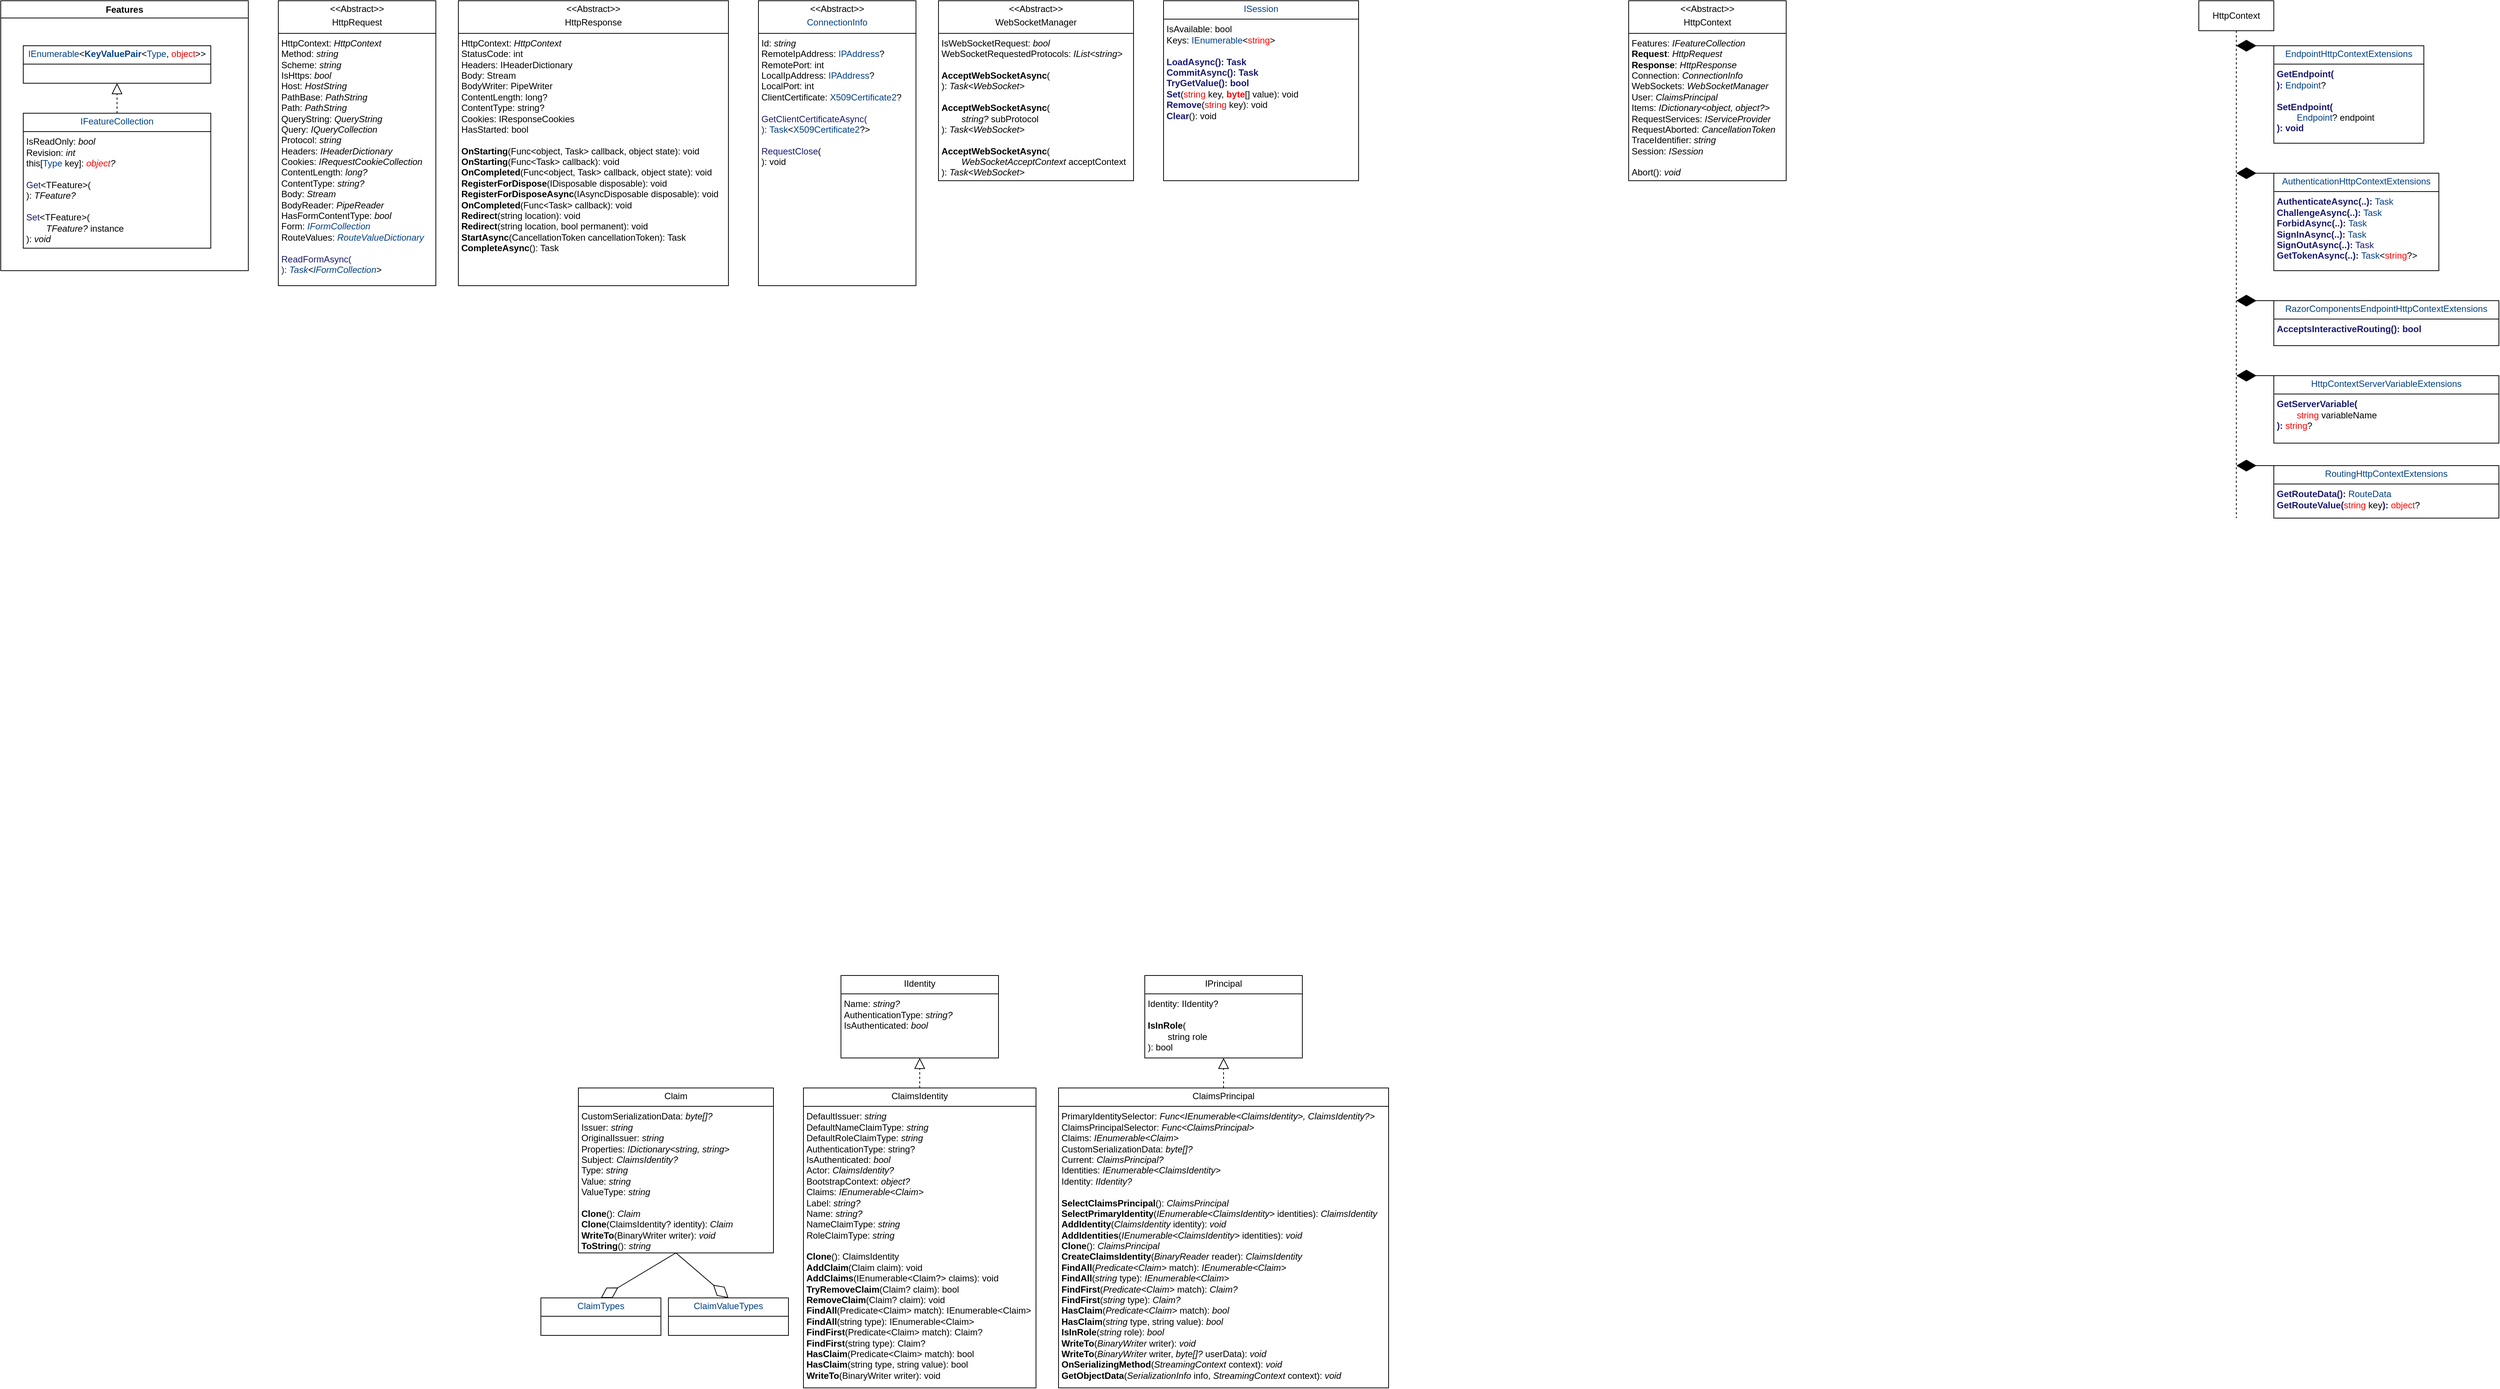 <mxfile version="27.0.6" pages="2">
  <diagram name="Page-1" id="c4acf3e9-155e-7222-9cf6-157b1a14988f">
    <mxGraphModel dx="2193" dy="655" grid="1" gridSize="10" guides="1" tooltips="1" connect="1" arrows="1" fold="1" page="1" pageScale="1" pageWidth="850" pageHeight="1100" background="none" math="0" shadow="0">
      <root>
        <mxCell id="0" />
        <mxCell id="1" parent="0" />
        <mxCell id="_XB5iaJIaThtLEkjIBvh-1" value="&lt;p style=&quot;margin:0px;margin-top:4px;text-align:center;&quot;&gt;&lt;font&gt;&amp;lt;&amp;lt;Abstract&amp;gt;&amp;gt;&lt;/font&gt;&lt;/p&gt;&lt;p style=&quot;margin:0px;margin-top:4px;text-align:center;&quot;&gt;&lt;span style=&quot;&quot;&gt;HttpContext&lt;/span&gt;&lt;/p&gt;&lt;hr style=&quot;border-style:solid;&quot; size=&quot;1&quot;&gt;&lt;p style=&quot;margin:0px;margin-left:4px;&quot;&gt;Features:&amp;nbsp;&lt;span style=&quot;background-color: initial;&quot;&gt;&lt;i&gt;IFeatureCollection&lt;/i&gt;&lt;/span&gt;&lt;/p&gt;&lt;p style=&quot;margin:0px;margin-left:4px;&quot;&gt;&lt;b&gt;Request&lt;/b&gt;:&amp;nbsp;&lt;span style=&quot;background-color: initial;&quot;&gt;&lt;/span&gt;&lt;span style=&quot;background-color: initial;&quot;&gt;&lt;i&gt;HttpRequest&lt;/i&gt;&lt;/span&gt;&lt;/p&gt;&lt;p style=&quot;margin:0px;margin-left:4px;&quot;&gt;&lt;b&gt;Response&lt;/b&gt;:&amp;nbsp;&lt;span style=&quot;background-color: initial;&quot;&gt;&lt;/span&gt;&lt;span style=&quot;background-color: initial;&quot;&gt;&lt;i&gt;HttpResponse&lt;/i&gt;&lt;/span&gt;&lt;/p&gt;&lt;p style=&quot;margin:0px;margin-left:4px;&quot;&gt;Connection:&amp;nbsp;&lt;span style=&quot;background-color: initial;&quot;&gt;&lt;/span&gt;&lt;span style=&quot;background-color: initial;&quot;&gt;&lt;i&gt;ConnectionInfo&lt;/i&gt;&lt;/span&gt;&lt;/p&gt;&lt;p style=&quot;margin:0px;margin-left:4px;&quot;&gt;WebSockets:&amp;nbsp;&lt;span style=&quot;background-color: initial;&quot;&gt;&lt;/span&gt;&lt;span style=&quot;background-color: initial;&quot;&gt;&lt;i&gt;WebSocketManager&lt;/i&gt;&lt;/span&gt;&lt;/p&gt;&lt;p style=&quot;margin:0px;margin-left:4px;&quot;&gt;User:&amp;nbsp;&lt;span style=&quot;background-color: initial;&quot;&gt;&lt;/span&gt;&lt;span style=&quot;background-color: initial;&quot;&gt;&lt;i&gt;ClaimsPrincipal&lt;/i&gt;&lt;/span&gt;&lt;/p&gt;&lt;p style=&quot;margin:0px;margin-left:4px;&quot;&gt;Items:&amp;nbsp;&lt;span style=&quot;background-color: initial;&quot;&gt;&lt;/span&gt;&lt;i&gt;&lt;span style=&quot;background-color: initial;&quot;&gt;IDictionary&lt;/span&gt;&lt;span style=&quot;background-color: initial;&quot;&gt;&amp;lt;&lt;/span&gt;&lt;span style=&quot;background-color: initial;&quot;&gt;object&lt;/span&gt;&lt;span style=&quot;background-color: initial;&quot;&gt;, &lt;/span&gt;&lt;span style=&quot;background-color: initial;&quot;&gt;object&lt;/span&gt;&lt;span style=&quot;background-color: initial;&quot;&gt;?&amp;gt;&lt;/span&gt;&lt;/i&gt;&lt;/p&gt;&lt;p style=&quot;margin:0px;margin-left:4px;&quot;&gt;RequestServices:&amp;nbsp;&lt;span style=&quot;background-color: initial;&quot;&gt;&lt;/span&gt;&lt;span style=&quot;background-color: initial;&quot;&gt;&lt;i&gt;IServiceProvider&lt;/i&gt;&lt;/span&gt;&lt;/p&gt;&lt;p style=&quot;margin:0px;margin-left:4px;&quot;&gt;RequestAborted:&amp;nbsp;&lt;span style=&quot;background-color: initial;&quot;&gt;&lt;/span&gt;&lt;span style=&quot;background-color: initial;&quot;&gt;&lt;i&gt;CancellationToken&lt;/i&gt;&lt;/span&gt;&lt;/p&gt;&lt;p style=&quot;margin:0px;margin-left:4px;&quot;&gt;TraceIdentifier:&amp;nbsp;&lt;span style=&quot;background-color: initial;&quot;&gt;&lt;/span&gt;&lt;span style=&quot;background-color: initial;&quot;&gt;&lt;i&gt;string&lt;/i&gt;&lt;/span&gt;&lt;/p&gt;&lt;p style=&quot;margin:0px;margin-left:4px;&quot;&gt;Session:&amp;nbsp;&lt;span style=&quot;background-color: initial;&quot;&gt;&lt;/span&gt;&lt;span style=&quot;background-color: initial;&quot;&gt;&lt;i&gt;ISession&lt;/i&gt;&lt;/span&gt;&lt;/p&gt;&lt;p style=&quot;margin:0px;margin-left:4px;&quot;&gt;&lt;span style=&quot;background-color: initial;&quot;&gt;&lt;i&gt;&lt;br&gt;&lt;/i&gt;&lt;/span&gt;&lt;/p&gt;&lt;p style=&quot;margin:0px;margin-left:4px;&quot;&gt;Abort():&amp;nbsp;&lt;span style=&quot;background-color: initial;&quot;&gt;&lt;/span&gt;&lt;span style=&quot;background-color: initial;&quot;&gt;&lt;i&gt;void&lt;/i&gt;&lt;/span&gt;&lt;/p&gt;&lt;p style=&quot;margin:0px;margin-left:4px;&quot;&gt;&lt;span style=&quot;background-color: initial;&quot;&gt;&lt;br&gt;&lt;/span&gt;&lt;/p&gt;" style="verticalAlign=top;align=left;overflow=fill;html=1;whiteSpace=wrap;fontColor=#000000;" parent="1" vertex="1">
          <mxGeometry x="1360" y="40" width="210" height="240" as="geometry" />
        </mxCell>
        <mxCell id="_XB5iaJIaThtLEkjIBvh-3" value="&lt;p style=&quot;margin:0px;margin-top:4px;text-align:center;&quot;&gt;&lt;font&gt;&amp;lt;&amp;lt;Abstract&amp;gt;&amp;gt;&lt;/font&gt;&lt;/p&gt;&lt;p style=&quot;margin:0px;margin-top:4px;text-align:center;&quot;&gt;&lt;span style=&quot;&quot;&gt;HttpResponse&lt;/span&gt;&lt;/p&gt;&lt;hr style=&quot;border-style:solid;&quot; size=&quot;1&quot;&gt;&lt;p style=&quot;margin:0px;margin-left:4px;&quot;&gt;HttpContext:&amp;nbsp;&lt;span style=&quot;background-color: initial;&quot;&gt;&lt;i&gt;HttpContext&lt;/i&gt;&lt;/span&gt;&lt;/p&gt;&lt;p style=&quot;margin:0px;margin-left:4px;&quot;&gt;StatusCode:&amp;nbsp;&lt;span style=&quot;background-color: initial;&quot;&gt;int&lt;/span&gt;&lt;/p&gt;&lt;p style=&quot;margin:0px;margin-left:4px;&quot;&gt;Headers:&amp;nbsp;&lt;span style=&quot;background-color: initial;&quot;&gt;&lt;/span&gt;&lt;span style=&quot;background-color: initial;&quot;&gt;IHeaderDictionary&lt;/span&gt;&lt;/p&gt;&lt;p style=&quot;margin:0px;margin-left:4px;&quot;&gt;Body:&amp;nbsp;&lt;span style=&quot;background-color: initial;&quot;&gt;&lt;/span&gt;&lt;span style=&quot;background-color: initial;&quot;&gt;Stream&lt;/span&gt;&lt;/p&gt;&lt;p style=&quot;margin:0px;margin-left:4px;&quot;&gt;BodyWriter:&amp;nbsp;&lt;span style=&quot;background-color: initial;&quot;&gt;&lt;/span&gt;&lt;span style=&quot;background-color: initial;&quot;&gt;PipeWriter&lt;/span&gt;&lt;/p&gt;&lt;p style=&quot;margin:0px;margin-left:4px;&quot;&gt;ContentLength:&amp;nbsp;&lt;span style=&quot;background-color: initial;&quot;&gt;&lt;/span&gt;&lt;span style=&quot;background-color: initial;&quot;&gt;long&lt;/span&gt;&lt;span style=&quot;background-color: initial;&quot;&gt;?&lt;/span&gt;&lt;/p&gt;&lt;p style=&quot;margin:0px;margin-left:4px;&quot;&gt;ContentType:&amp;nbsp;&lt;span style=&quot;background-color: initial;&quot;&gt;&lt;/span&gt;&lt;span style=&quot;background-color: initial;&quot;&gt;string&lt;/span&gt;&lt;span style=&quot;background-color: initial;&quot;&gt;?&lt;/span&gt;&lt;/p&gt;&lt;p style=&quot;margin:0px;margin-left:4px;&quot;&gt;Cookies:&amp;nbsp;&lt;span style=&quot;background-color: initial;&quot;&gt;&lt;/span&gt;&lt;span style=&quot;background-color: initial;&quot;&gt;IResponseCookies&lt;/span&gt;&lt;/p&gt;&lt;p style=&quot;margin:0px;margin-left:4px;&quot;&gt;HasStarted:&amp;nbsp;&lt;span style=&quot;background-color: initial;&quot;&gt;&lt;/span&gt;&lt;span style=&quot;background-color: initial;&quot;&gt;bool&lt;/span&gt;&lt;/p&gt;&lt;p style=&quot;margin:0px;margin-left:4px;&quot;&gt;&lt;span style=&quot;background-color: initial;&quot;&gt;&lt;br&gt;&lt;/span&gt;&lt;/p&gt;&lt;p style=&quot;margin:0px;margin-left:4px;&quot;&gt;&lt;span style=&quot;&quot;&gt;&lt;b&gt;OnStarting&lt;/b&gt;&lt;/span&gt;(&lt;span style=&quot;background-color: initial;&quot;&gt;Func&lt;/span&gt;&lt;span style=&quot;background-color: initial;&quot;&gt;&amp;lt;&lt;/span&gt;&lt;span style=&quot;background-color: initial;&quot;&gt;object&lt;/span&gt;&lt;span style=&quot;background-color: initial;&quot;&gt;, &lt;/span&gt;&lt;span style=&quot;background-color: initial;&quot;&gt;Task&lt;/span&gt;&lt;span style=&quot;background-color: initial;&quot;&gt;&amp;gt; callback,&amp;nbsp;&lt;/span&gt;&lt;span style=&quot;background-color: initial;&quot;&gt;object&lt;/span&gt;&lt;span style=&quot;background-color: initial;&quot;&gt; state&lt;/span&gt;&lt;span style=&quot;background-color: initial;&quot;&gt;): void&lt;/span&gt;&lt;/p&gt;&lt;p style=&quot;margin:0px;margin-left:4px;&quot;&gt;&lt;span style=&quot;&quot;&gt;&lt;b&gt;OnStarting&lt;/b&gt;&lt;/span&gt;(&lt;span style=&quot;background-color: initial;&quot;&gt;Func&lt;/span&gt;&lt;span style=&quot;background-color: initial;&quot;&gt;&amp;lt;&lt;/span&gt;&lt;span style=&quot;background-color: initial;&quot;&gt;Task&lt;/span&gt;&lt;span style=&quot;background-color: initial;&quot;&gt;&amp;gt; callback&lt;/span&gt;&lt;span style=&quot;background-color: initial;&quot;&gt;): void&lt;/span&gt;&lt;/p&gt;&lt;p style=&quot;margin:0px;margin-left:4px;&quot;&gt;&lt;span style=&quot;&quot;&gt;&lt;b&gt;OnCompleted&lt;/b&gt;&lt;/span&gt;(&lt;span style=&quot;background-color: initial;&quot;&gt;Func&lt;/span&gt;&lt;span style=&quot;background-color: initial;&quot;&gt;&amp;lt;&lt;/span&gt;&lt;span style=&quot;background-color: initial;&quot;&gt;object&lt;/span&gt;&lt;span style=&quot;background-color: initial;&quot;&gt;, &lt;/span&gt;&lt;span style=&quot;background-color: initial;&quot;&gt;Task&lt;/span&gt;&lt;span style=&quot;background-color: initial;&quot;&gt;&amp;gt; callback,&amp;nbsp;&lt;/span&gt;&lt;span style=&quot;background-color: initial;&quot;&gt;object&lt;/span&gt;&lt;span style=&quot;background-color: initial;&quot;&gt; state&lt;/span&gt;&lt;span style=&quot;background-color: initial;&quot;&gt;): void&lt;/span&gt;&lt;/p&gt;&lt;p style=&quot;margin:0px;margin-left:4px;&quot;&gt;&lt;span style=&quot;&quot;&gt;&lt;b&gt;RegisterForDispose&lt;/b&gt;&lt;/span&gt;(&lt;span style=&quot;background-color: initial;&quot;&gt;IDisposable&lt;/span&gt;&lt;span style=&quot;background-color: initial;&quot;&gt; disposable&lt;/span&gt;&lt;span style=&quot;background-color: initial;&quot;&gt;): void&lt;/span&gt;&lt;/p&gt;&lt;p style=&quot;margin:0px;margin-left:4px;&quot;&gt;&lt;span style=&quot;background-color: initial;&quot;&gt;&lt;b&gt;RegisterForDisposeAsync&lt;/b&gt;&lt;/span&gt;&lt;span style=&quot;background-color: initial;&quot;&gt;(&lt;/span&gt;&lt;span style=&quot;background-color: initial;&quot;&gt;IAsyncDisposable&lt;/span&gt;&lt;span style=&quot;background-color: initial;&quot;&gt; &lt;/span&gt;&lt;span style=&quot;background-color: initial;&quot;&gt;disposable&lt;/span&gt;&lt;span style=&quot;background-color: initial;&quot;&gt;): void&lt;/span&gt;&lt;/p&gt;&lt;p style=&quot;margin:0px;margin-left:4px;&quot;&gt;&lt;span style=&quot;background-color: initial;&quot;&gt;&lt;b&gt;OnCompleted&lt;/b&gt;&lt;/span&gt;&lt;span style=&quot;background-color: initial;&quot;&gt;(&lt;/span&gt;&lt;span style=&quot;background-color: initial;&quot;&gt;Func&lt;/span&gt;&lt;span style=&quot;background-color: initial;&quot;&gt;&amp;lt;&lt;/span&gt;&lt;span style=&quot;background-color: initial;&quot;&gt;Task&lt;/span&gt;&lt;span style=&quot;background-color: initial;&quot;&gt;&amp;gt; &lt;/span&gt;&lt;span style=&quot;background-color: initial;&quot;&gt;callback&lt;/span&gt;&lt;span style=&quot;background-color: initial;&quot;&gt;): void&lt;/span&gt;&lt;/p&gt;&lt;p style=&quot;margin:0px;margin-left:4px;&quot;&gt;&lt;span style=&quot;&quot;&gt;&lt;b&gt;Redirect&lt;/b&gt;&lt;/span&gt;(&lt;span style=&quot;&quot;&gt;string&lt;/span&gt; location): void&lt;span style=&quot;background-color: initial;&quot;&gt;&lt;/span&gt;&lt;/p&gt;&lt;p style=&quot;margin:0px;margin-left:4px;&quot;&gt;&lt;span style=&quot;&quot;&gt;&lt;b&gt;Redirect&lt;/b&gt;&lt;/span&gt;(&lt;span style=&quot;&quot;&gt;string&lt;/span&gt; location, &lt;span style=&quot;&quot;&gt;bool&lt;/span&gt; permanent): void&lt;/p&gt;&lt;p style=&quot;margin:0px;margin-left:4px;&quot;&gt;&lt;span style=&quot;&quot;&gt;&lt;b&gt;StartAsync&lt;/b&gt;&lt;/span&gt;(&lt;span style=&quot;background-color: initial;&quot;&gt;CancellationToken&lt;/span&gt;&lt;span style=&quot;background-color: initial;&quot;&gt; &lt;/span&gt;&lt;span style=&quot;background-color: initial;&quot;&gt;cancellationToken&lt;/span&gt;&lt;span style=&quot;background-color: initial;&quot;&gt;): Task&lt;/span&gt;&lt;/p&gt;&lt;p style=&quot;margin:0px;margin-left:4px;&quot;&gt;&lt;span style=&quot;&quot;&gt;&lt;b&gt;CompleteAsync&lt;/b&gt;&lt;/span&gt;(): Task&lt;/p&gt;" style="verticalAlign=top;align=left;overflow=fill;html=1;whiteSpace=wrap;fontColor=#000000;fontStyle=0" parent="1" vertex="1">
          <mxGeometry x="-200" y="40" width="360" height="380" as="geometry" />
        </mxCell>
        <mxCell id="_XB5iaJIaThtLEkjIBvh-5" value="&lt;p style=&quot;margin:0px;margin-top:4px;text-align:center;&quot;&gt;&lt;font&gt;&amp;lt;&amp;lt;Abstract&amp;gt;&amp;gt;&lt;/font&gt;&lt;/p&gt;&lt;p style=&quot;margin:0px;margin-top:4px;text-align:center;&quot;&gt;&lt;span style=&quot;&quot;&gt;WebSocketManager&lt;/span&gt;&lt;/p&gt;&lt;hr style=&quot;border-style:solid;&quot; size=&quot;1&quot;&gt;&lt;p style=&quot;margin:0px;margin-left:4px;&quot;&gt;IsWebSocketRequest: &lt;i&gt;bool&lt;/i&gt;&lt;/p&gt;&lt;p style=&quot;margin:0px;margin-left:4px;&quot;&gt;WebSocketRequestedProtocols:&amp;nbsp;&lt;i&gt;&lt;span style=&quot;background-color: initial;&quot;&gt;IList&lt;/span&gt;&lt;span style=&quot;background-color: initial;&quot;&gt;&amp;lt;&lt;/span&gt;&lt;span style=&quot;background-color: initial;&quot;&gt;string&lt;/span&gt;&lt;span style=&quot;background-color: initial;&quot;&gt;&amp;gt;&lt;/span&gt;&lt;/i&gt;&lt;/p&gt;&lt;p style=&quot;margin:0px;margin-left:4px;&quot;&gt;&lt;span style=&quot;font-weight: bold;&quot;&gt;&lt;br&gt;&lt;/span&gt;&lt;/p&gt;&lt;p style=&quot;margin:0px;margin-left:4px;&quot;&gt;&lt;span style=&quot;font-weight: bold;&quot;&gt;AcceptWebSocketAsync&lt;/span&gt;(&lt;/p&gt;&lt;p style=&quot;margin:0px;margin-left:4px;&quot;&gt;):&amp;nbsp;&lt;span style=&quot;background-color: initial;&quot;&gt;&lt;/span&gt;&lt;i&gt;&lt;span style=&quot;background-color: initial;&quot;&gt;Task&lt;/span&gt;&lt;span style=&quot;background-color: initial;&quot;&gt;&amp;lt;&lt;/span&gt;&lt;span style=&quot;background-color: initial;&quot;&gt;WebSocket&lt;/span&gt;&lt;span style=&quot;background-color: initial;&quot;&gt;&amp;gt;&lt;/span&gt;&lt;/i&gt;&lt;/p&gt;&lt;p style=&quot;margin:0px;margin-left:4px;&quot;&gt;&lt;span style=&quot;font-weight: bold;&quot;&gt;&lt;br&gt;&lt;/span&gt;&lt;/p&gt;&lt;p style=&quot;margin:0px;margin-left:4px;&quot;&gt;&lt;span style=&quot;font-weight: bold;&quot;&gt;AcceptWebSocketAsync&lt;/span&gt;(&lt;/p&gt;&lt;p style=&quot;margin:0px;margin-left:4px;&quot;&gt;&lt;span style=&quot;&quot;&gt;&lt;span style=&quot;white-space: pre;&quot;&gt;&#x9;&lt;/span&gt;&lt;i&gt;string&lt;/i&gt;&lt;/span&gt;&lt;i&gt;?&lt;/i&gt; subProtocol&lt;/p&gt;&lt;p style=&quot;margin:0px;margin-left:4px;&quot;&gt;):&amp;nbsp;&lt;span style=&quot;background-color: initial;&quot;&gt;&lt;/span&gt;&lt;i&gt;&lt;span style=&quot;background-color: initial;&quot;&gt;Task&lt;/span&gt;&lt;span style=&quot;background-color: initial;&quot;&gt;&amp;lt;&lt;/span&gt;&lt;span style=&quot;background-color: initial;&quot;&gt;WebSocket&lt;/span&gt;&lt;span style=&quot;background-color: initial;&quot;&gt;&amp;gt;&lt;/span&gt;&lt;/i&gt;&lt;/p&gt;&lt;p style=&quot;margin:0px;margin-left:4px;&quot;&gt;&lt;span style=&quot;font-weight: bold;&quot;&gt;&lt;br&gt;&lt;/span&gt;&lt;/p&gt;&lt;p style=&quot;margin:0px;margin-left:4px;&quot;&gt;&lt;span style=&quot;font-weight: bold;&quot;&gt;AcceptWebSocketAsync&lt;/span&gt;(&lt;/p&gt;&lt;p style=&quot;margin:0px;margin-left:4px;&quot;&gt;&lt;span style=&quot;&quot;&gt;&lt;span style=&quot;white-space: pre;&quot;&gt;&#x9;&lt;/span&gt;&lt;i&gt;WebSocketAcceptContext&lt;/i&gt;&lt;/span&gt; acceptContext&lt;/p&gt;&lt;p style=&quot;margin:0px;margin-left:4px;&quot;&gt;):&amp;nbsp;&lt;span style=&quot;background-color: initial;&quot;&gt;&lt;/span&gt;&lt;i&gt;&lt;span style=&quot;background-color: initial;&quot;&gt;Task&lt;/span&gt;&lt;span style=&quot;background-color: initial;&quot;&gt;&amp;lt;&lt;/span&gt;&lt;span style=&quot;background-color: initial;&quot;&gt;WebSocket&lt;/span&gt;&lt;span style=&quot;background-color: initial;&quot;&gt;&amp;gt;&lt;/span&gt;&lt;/i&gt;&lt;/p&gt;" style="verticalAlign=top;align=left;overflow=fill;html=1;whiteSpace=wrap;fontColor=#000000;fontStyle=0" parent="1" vertex="1">
          <mxGeometry x="440" y="40" width="260" height="240" as="geometry" />
        </mxCell>
        <mxCell id="_XB5iaJIaThtLEkjIBvh-7" value="&lt;p style=&quot;margin:0px;margin-top:4px;text-align:center;&quot;&gt;&lt;span style=&quot;background-color: initial;&quot;&gt;ClaimsPrincipal&lt;/span&gt;&lt;/p&gt;&lt;hr style=&quot;border-style:solid;&quot; size=&quot;1&quot;&gt;&lt;p style=&quot;margin:0px;margin-left:4px;&quot;&gt;PrimaryIdentitySelector:&amp;nbsp;&lt;i&gt;&lt;span style=&quot;background-color: initial;&quot;&gt;Func&lt;/span&gt;&lt;span style=&quot;background-color: initial;&quot;&gt;&amp;lt;&lt;/span&gt;&lt;span style=&quot;background-color: initial;&quot;&gt;IEnumerable&lt;/span&gt;&lt;span style=&quot;background-color: initial;&quot;&gt;&amp;lt;&lt;/span&gt;&lt;span style=&quot;background-color: initial;&quot;&gt;ClaimsIdentity&lt;/span&gt;&lt;span style=&quot;background-color: initial;&quot;&gt;&amp;gt;, &lt;/span&gt;&lt;span style=&quot;background-color: initial;&quot;&gt;ClaimsIdentity&lt;/span&gt;&lt;span style=&quot;background-color: initial;&quot;&gt;?&amp;gt;&lt;/span&gt;&lt;/i&gt;&lt;/p&gt;&lt;p style=&quot;margin:0px;margin-left:4px;&quot;&gt;ClaimsPrincipalSelector:&amp;nbsp;&lt;span style=&quot;background-color: initial;&quot;&gt;&lt;/span&gt;&lt;i&gt;&lt;span style=&quot;background-color: initial;&quot;&gt;Func&lt;/span&gt;&lt;span style=&quot;background-color: initial;&quot;&gt;&amp;lt;&lt;/span&gt;&lt;span style=&quot;background-color: initial;&quot;&gt;ClaimsPrincipal&lt;/span&gt;&lt;span style=&quot;background-color: initial;&quot;&gt;&amp;gt;&lt;/span&gt;&lt;/i&gt;&lt;/p&gt;&lt;p style=&quot;margin:0px;margin-left:4px;&quot;&gt;Claims:&amp;nbsp;&lt;span style=&quot;background-color: initial;&quot;&gt;&lt;/span&gt;&lt;i&gt;&lt;span style=&quot;background-color: initial;&quot;&gt;IEnumerable&lt;/span&gt;&lt;span style=&quot;background-color: initial;&quot;&gt;&amp;lt;&lt;/span&gt;&lt;span style=&quot;background-color: initial;&quot;&gt;Claim&lt;/span&gt;&lt;span style=&quot;background-color: initial;&quot;&gt;&amp;gt;&lt;/span&gt;&lt;/i&gt;&lt;/p&gt;&lt;p style=&quot;margin:0px;margin-left:4px;&quot;&gt;CustomSerializationData:&amp;nbsp;&lt;span style=&quot;background-color: initial;&quot;&gt;&lt;/span&gt;&lt;i&gt;&lt;span style=&quot;background-color: initial;&quot;&gt;byte&lt;/span&gt;&lt;span style=&quot;background-color: initial;&quot;&gt;[]?&lt;/span&gt;&lt;/i&gt;&lt;/p&gt;&lt;p style=&quot;margin:0px;margin-left:4px;&quot;&gt;Current:&amp;nbsp;&lt;span style=&quot;background-color: initial;&quot;&gt;&lt;/span&gt;&lt;i&gt;&lt;span style=&quot;background-color: initial;&quot;&gt;ClaimsPrincipal&lt;/span&gt;&lt;span style=&quot;background-color: initial;&quot;&gt;?&lt;/span&gt;&lt;/i&gt;&lt;/p&gt;&lt;p style=&quot;margin:0px;margin-left:4px;&quot;&gt;Identities:&amp;nbsp;&lt;span style=&quot;background-color: initial;&quot;&gt;&lt;/span&gt;&lt;i&gt;&lt;span style=&quot;background-color: initial;&quot;&gt;IEnumerable&lt;/span&gt;&lt;span style=&quot;background-color: initial;&quot;&gt;&amp;lt;&lt;/span&gt;&lt;span style=&quot;background-color: initial;&quot;&gt;ClaimsIdentity&lt;/span&gt;&lt;span style=&quot;background-color: initial;&quot;&gt;&amp;gt;&lt;/span&gt;&lt;/i&gt;&lt;/p&gt;&lt;p style=&quot;margin:0px;margin-left:4px;&quot;&gt;Identity:&amp;nbsp;&lt;span style=&quot;background-color: initial;&quot;&gt;&lt;/span&gt;&lt;i&gt;&lt;span style=&quot;background-color: initial;&quot;&gt;IIdentity&lt;/span&gt;&lt;span style=&quot;background-color: initial;&quot;&gt;?&lt;/span&gt;&lt;/i&gt;&lt;/p&gt;&lt;p style=&quot;margin:0px;margin-left:4px;&quot;&gt;&lt;span style=&quot;background-color: initial;&quot;&gt;&lt;br&gt;&lt;/span&gt;&lt;/p&gt;&lt;p style=&quot;margin:0px;margin-left:4px;&quot;&gt;&lt;span style=&quot;font-weight: bold;&quot;&gt;SelectClaimsPrincipal&lt;/span&gt;():&amp;nbsp;&lt;span style=&quot;background-color: initial;&quot;&gt;&lt;i&gt;ClaimsPrincipal&lt;/i&gt;&lt;/span&gt;&lt;/p&gt;&lt;p style=&quot;margin:0px;margin-left:4px;&quot;&gt;&lt;span style=&quot;font-weight: bold;&quot;&gt;SelectPrimaryIdentity&lt;/span&gt;(&lt;i&gt;&lt;span style=&quot;&quot;&gt;IEnumerable&lt;/span&gt;&amp;lt;&lt;span style=&quot;&quot;&gt;ClaimsIdentity&lt;/span&gt;&amp;gt;&lt;/i&gt; identities):&amp;nbsp;&lt;span style=&quot;background-color: initial;&quot;&gt;&lt;/span&gt;&lt;span style=&quot;background-color: initial;&quot;&gt;&lt;i&gt;ClaimsIdentity&lt;/i&gt;&lt;/span&gt;&lt;/p&gt;&lt;p style=&quot;margin:0px;margin-left:4px;&quot;&gt;&lt;span style=&quot;font-weight: bold;&quot;&gt;AddIdentity&lt;/span&gt;(&lt;span style=&quot;&quot;&gt;&lt;i&gt;ClaimsIdentity&lt;/i&gt;&lt;/span&gt; identity): &lt;i&gt;void&lt;/i&gt;&lt;span style=&quot;background-color: initial;&quot;&gt;&lt;/span&gt;&lt;/p&gt;&lt;p style=&quot;margin:0px;margin-left:4px;&quot;&gt;&lt;span style=&quot;font-weight: bold;&quot;&gt;AddIdentities&lt;/span&gt;(&lt;i&gt;&lt;span style=&quot;&quot;&gt;IEnumerable&lt;/span&gt;&amp;lt;&lt;span style=&quot;&quot;&gt;ClaimsIdentity&lt;/span&gt;&amp;gt;&lt;/i&gt; identities): &lt;i&gt;void&lt;/i&gt;&lt;/p&gt;&lt;p style=&quot;margin:0px;margin-left:4px;&quot;&gt;&lt;span style=&quot;font-weight: bold;&quot;&gt;Clone&lt;/span&gt;():&amp;nbsp;&lt;span style=&quot;background-color: initial;&quot;&gt;&lt;i&gt;ClaimsPrincipal&lt;/i&gt;&lt;/span&gt;&lt;/p&gt;&lt;p style=&quot;margin:0px;margin-left:4px;&quot;&gt;&lt;span style=&quot;font-weight: bold;&quot;&gt;CreateClaimsIdentity&lt;/span&gt;(&lt;span style=&quot;&quot;&gt;&lt;i&gt;BinaryReader&lt;/i&gt;&lt;/span&gt; reader):&amp;nbsp;&lt;span style=&quot;background-color: initial;&quot;&gt;&lt;/span&gt;&lt;span style=&quot;background-color: initial;&quot;&gt;&lt;i&gt;ClaimsIdentity&lt;/i&gt;&lt;/span&gt;&lt;/p&gt;&lt;p style=&quot;margin:0px;margin-left:4px;&quot;&gt;&lt;span style=&quot;font-weight: bold;&quot;&gt;FindAll&lt;/span&gt;(&lt;i&gt;&lt;span style=&quot;&quot;&gt;Predicate&lt;/span&gt;&amp;lt;&lt;span style=&quot;&quot;&gt;Claim&lt;/span&gt;&amp;gt;&lt;/i&gt; match):&amp;nbsp;&lt;span style=&quot;background-color: initial;&quot;&gt;&lt;/span&gt;&lt;i&gt;&lt;span style=&quot;background-color: initial;&quot;&gt;IEnumerable&lt;/span&gt;&lt;span style=&quot;background-color: initial;&quot;&gt;&amp;lt;&lt;/span&gt;&lt;span style=&quot;background-color: initial;&quot;&gt;Claim&lt;/span&gt;&lt;span style=&quot;background-color: initial;&quot;&gt;&amp;gt;&lt;/span&gt;&lt;/i&gt;&lt;/p&gt;&lt;p style=&quot;margin:0px;margin-left:4px;&quot;&gt;&lt;span style=&quot;font-weight: bold;&quot;&gt;FindAll&lt;/span&gt;(&lt;span style=&quot;&quot;&gt;&lt;i&gt;string&lt;/i&gt;&lt;/span&gt; type):&amp;nbsp;&lt;span style=&quot;background-color: initial;&quot;&gt;&lt;/span&gt;&lt;i&gt;&lt;span style=&quot;background-color: initial;&quot;&gt;IEnumerable&lt;/span&gt;&lt;span style=&quot;background-color: initial;&quot;&gt;&amp;lt;&lt;/span&gt;&lt;span style=&quot;background-color: initial;&quot;&gt;Claim&lt;/span&gt;&lt;span style=&quot;background-color: initial;&quot;&gt;&amp;gt;&lt;/span&gt;&lt;/i&gt;&lt;/p&gt;&lt;p style=&quot;margin:0px;margin-left:4px;&quot;&gt;&lt;span style=&quot;font-weight: bold;&quot;&gt;FindFirst&lt;/span&gt;(&lt;i&gt;&lt;span style=&quot;&quot;&gt;Predicate&lt;/span&gt;&amp;lt;&lt;span style=&quot;&quot;&gt;Claim&lt;/span&gt;&amp;gt;&lt;/i&gt; match):&amp;nbsp;&lt;span style=&quot;background-color: initial;&quot;&gt;&lt;/span&gt;&lt;i&gt;&lt;span style=&quot;background-color: initial;&quot;&gt;Claim&lt;/span&gt;&lt;span style=&quot;background-color: initial;&quot;&gt;?&lt;/span&gt;&lt;/i&gt;&lt;/p&gt;&lt;p style=&quot;margin:0px;margin-left:4px;&quot;&gt;&lt;span style=&quot;font-weight: bold;&quot;&gt;FindFirst&lt;/span&gt;(&lt;span style=&quot;&quot;&gt;&lt;i&gt;string&lt;/i&gt;&lt;/span&gt; type):&amp;nbsp;&lt;i&gt;&lt;span style=&quot;background-color: initial;&quot;&gt;Claim&lt;/span&gt;&lt;span style=&quot;background-color: initial;&quot;&gt;?&lt;/span&gt;&lt;/i&gt;&lt;/p&gt;&lt;p style=&quot;margin:0px;margin-left:4px;&quot;&gt;&lt;span style=&quot;font-weight: bold;&quot;&gt;HasClaim&lt;/span&gt;(&lt;i&gt;&lt;span style=&quot;&quot;&gt;Predicate&lt;/span&gt;&amp;lt;&lt;span style=&quot;&quot;&gt;Claim&lt;/span&gt;&amp;gt;&lt;/i&gt; match): &lt;i&gt;bool&lt;/i&gt;&lt;span style=&quot;background-color: initial;&quot;&gt;&lt;/span&gt;&lt;/p&gt;&lt;p style=&quot;margin:0px;margin-left:4px;&quot;&gt;&lt;span style=&quot;font-weight: bold;&quot;&gt;HasClaim&lt;/span&gt;(&lt;span style=&quot;&quot;&gt;&lt;i&gt;string&lt;/i&gt;&lt;/span&gt; type, &lt;span style=&quot;&quot;&gt;string&lt;/span&gt; value): &lt;i&gt;bool&lt;/i&gt;&lt;/p&gt;&lt;p style=&quot;margin:0px;margin-left:4px;&quot;&gt;&lt;span style=&quot;font-weight: bold;&quot;&gt;IsInRole&lt;/span&gt;(&lt;span style=&quot;&quot;&gt;&lt;i&gt;string&lt;/i&gt;&lt;/span&gt; role): &lt;i&gt;bool&lt;/i&gt;&lt;/p&gt;&lt;p style=&quot;margin:0px;margin-left:4px;&quot;&gt;&lt;span style=&quot;font-weight: bold;&quot;&gt;WriteTo&lt;/span&gt;(&lt;span style=&quot;&quot;&gt;&lt;i&gt;BinaryWriter&lt;/i&gt;&lt;/span&gt; writer): &lt;i&gt;void&lt;/i&gt;&lt;/p&gt;&lt;p style=&quot;margin:0px;margin-left:4px;&quot;&gt;&lt;span style=&quot;font-weight: bold;&quot;&gt;WriteTo&lt;/span&gt;(&lt;span style=&quot;&quot;&gt;&lt;i&gt;BinaryWriter&lt;/i&gt;&lt;/span&gt; writer, &lt;i&gt;byte[]?&lt;/i&gt; userData): &lt;i&gt;void&lt;/i&gt;&lt;/p&gt;&lt;p style=&quot;margin:0px;margin-left:4px;&quot;&gt;&lt;span style=&quot;font-weight: bold;&quot;&gt;OnSerializingMethod&lt;/span&gt;(&lt;i&gt;StreamingContext&lt;/i&gt; context): &lt;i&gt;void&lt;/i&gt;&lt;/p&gt;&lt;p style=&quot;margin:0px;margin-left:4px;&quot;&gt;&lt;span style=&quot;font-weight: bold;&quot;&gt;GetObjectData&lt;/span&gt;(&lt;span style=&quot;&quot;&gt;&lt;i&gt;SerializationInfo&lt;/i&gt;&lt;/span&gt; info, &lt;i&gt;StreamingContext&lt;/i&gt; context): &lt;i&gt;void&lt;/i&gt;&lt;/p&gt;&lt;p style=&quot;margin:0px;margin-left:4px;&quot;&gt;&lt;br&gt;&lt;/p&gt;&lt;p style=&quot;margin:0px;margin-left:4px;&quot;&gt;&lt;br&gt;&lt;/p&gt;&lt;p style=&quot;margin:0px;margin-left:4px;&quot;&gt;&lt;br&gt;&lt;/p&gt;" style="verticalAlign=top;align=left;overflow=fill;html=1;whiteSpace=wrap;fontColor=#000000;fontStyle=0" parent="1" vertex="1">
          <mxGeometry x="600" y="1490" width="440" height="400" as="geometry" />
        </mxCell>
        <mxCell id="_XB5iaJIaThtLEkjIBvh-8" value="&lt;p style=&quot;margin:0px;margin-top:4px;text-align:center;&quot;&gt;&lt;span style=&quot;&quot;&gt;IPrincipal&lt;/span&gt;&lt;/p&gt;&lt;hr style=&quot;border-style:solid;&quot; size=&quot;1&quot;&gt;&lt;p style=&quot;margin:0px;margin-left:4px;&quot;&gt;Identity:&amp;nbsp;&lt;span style=&quot;background-color: initial;&quot;&gt;IIdentity&lt;/span&gt;&lt;span style=&quot;background-color: initial;&quot;&gt;?&lt;/span&gt;&lt;/p&gt;&lt;p style=&quot;margin:0px;margin-left:4px;&quot;&gt;&lt;span style=&quot;font-weight: bold;&quot;&gt;&lt;br&gt;&lt;/span&gt;&lt;/p&gt;&lt;p style=&quot;margin:0px;margin-left:4px;&quot;&gt;&lt;span style=&quot;font-weight: bold;&quot;&gt;IsInRole&lt;/span&gt;(&lt;/p&gt;&lt;p style=&quot;margin:0px;margin-left:4px;&quot;&gt;&lt;span style=&quot;&quot;&gt;&lt;span style=&quot;white-space: pre;&quot;&gt;&#x9;&lt;/span&gt;string&lt;/span&gt; role&lt;/p&gt;&lt;p style=&quot;margin:0px;margin-left:4px;&quot;&gt;): bool&lt;span style=&quot;background-color: initial;&quot;&gt;&lt;/span&gt;&lt;/p&gt;&lt;p style=&quot;margin:0px;margin-left:4px;&quot;&gt;&lt;br&gt;&lt;/p&gt;" style="verticalAlign=top;align=left;overflow=fill;html=1;whiteSpace=wrap;fontColor=#000000;fontStyle=0" parent="1" vertex="1">
          <mxGeometry x="715" y="1340" width="210" height="110" as="geometry" />
        </mxCell>
        <mxCell id="_XB5iaJIaThtLEkjIBvh-9" value="&lt;p style=&quot;margin:0px;margin-top:4px;text-align:center;&quot;&gt;&lt;span style=&quot;&quot;&gt;IIdentity&lt;/span&gt;&lt;/p&gt;&lt;hr size=&quot;1&quot; style=&quot;border-style:solid;&quot;&gt;&lt;p style=&quot;margin:0px;margin-left:4px;&quot;&gt;Name:&amp;nbsp;&lt;i&gt;&lt;span style=&quot;background-color: initial;&quot;&gt;string&lt;/span&gt;&lt;span style=&quot;background-color: initial;&quot;&gt;?&lt;/span&gt;&lt;/i&gt;&lt;/p&gt;&lt;p style=&quot;margin:0px;margin-left:4px;&quot;&gt;AuthenticationType:&amp;nbsp;&lt;i&gt;&lt;span style=&quot;background-color: initial;&quot;&gt;string&lt;/span&gt;&lt;span style=&quot;background-color: initial;&quot;&gt;?&lt;/span&gt;&lt;/i&gt;&lt;/p&gt;&lt;p style=&quot;margin:0px;margin-left:4px;&quot;&gt;IsAuthenticated:&amp;nbsp;&lt;span style=&quot;background-color: initial;&quot;&gt;&lt;/span&gt;&lt;span style=&quot;background-color: initial;&quot;&gt;&lt;i&gt;bool&lt;/i&gt;&lt;/span&gt;&lt;/p&gt;" style="verticalAlign=top;align=left;overflow=fill;html=1;whiteSpace=wrap;fontColor=#000000;fontStyle=0" parent="1" vertex="1">
          <mxGeometry x="310" y="1340" width="210" height="110" as="geometry" />
        </mxCell>
        <mxCell id="_XB5iaJIaThtLEkjIBvh-10" value="&lt;p style=&quot;margin:0px;margin-top:4px;text-align:center;&quot;&gt;&lt;span style=&quot;&quot;&gt;ClaimsIdentity&lt;/span&gt;&lt;/p&gt;&lt;hr style=&quot;border-style:solid;&quot; size=&quot;1&quot;&gt;&lt;p style=&quot;margin:0px;margin-left:4px;&quot;&gt;DefaultIssuer:&lt;span style=&quot;font-style: italic;&quot;&gt;&amp;nbsp;&lt;/span&gt;&lt;span style=&quot;background-color: initial;&quot;&gt;&lt;i&gt;string&lt;/i&gt;&lt;/span&gt;&lt;/p&gt;&lt;p style=&quot;margin:0px;margin-left:4px;&quot;&gt;DefaultNameClaimType:&amp;nbsp;&lt;span style=&quot;background-color: initial;&quot;&gt;&lt;/span&gt;&lt;span style=&quot;background-color: initial;&quot;&gt;&lt;i&gt;string&lt;/i&gt;&lt;/span&gt;&lt;/p&gt;&lt;p style=&quot;margin:0px;margin-left:4px;&quot;&gt;DefaultRoleClaimType:&lt;span style=&quot;font-style: italic;&quot;&gt;&amp;nbsp;&lt;/span&gt;&lt;span style=&quot;background-color: initial;&quot;&gt;&lt;/span&gt;&lt;span style=&quot;background-color: initial;&quot;&gt;&lt;i&gt;string&lt;/i&gt;&lt;/span&gt;&lt;/p&gt;&lt;p style=&quot;margin:0px;margin-left:4px;&quot;&gt;AuthenticationType:&amp;nbsp;&lt;span style=&quot;background-color: initial;&quot;&gt;&lt;/span&gt;&lt;span style=&quot;background-color: initial;&quot;&gt;string&lt;/span&gt;&lt;span style=&quot;background-color: initial;&quot;&gt;?&lt;/span&gt;&lt;/p&gt;&lt;p style=&quot;margin:0px;margin-left:4px;&quot;&gt;IsAuthenticated:&amp;nbsp;&lt;span style=&quot;background-color: initial;&quot;&gt;&lt;i&gt;bool&lt;/i&gt;&lt;/span&gt;&lt;/p&gt;&lt;p style=&quot;margin:0px;margin-left:4px;&quot;&gt;Actor:&amp;nbsp;&lt;span style=&quot;font-weight: bold; background-color: initial;&quot;&gt;&lt;/span&gt;&lt;i&gt;&lt;span style=&quot;background-color: initial;&quot;&gt;ClaimsIdentity&lt;/span&gt;&lt;span style=&quot;background-color: initial;&quot;&gt;?&lt;/span&gt;&lt;/i&gt;&lt;/p&gt;&lt;p style=&quot;margin:0px;margin-left:4px;&quot;&gt;BootstrapContext:&amp;nbsp;&lt;span style=&quot;background-color: initial;&quot;&gt;&lt;/span&gt;&lt;i&gt;&lt;span style=&quot;background-color: initial;&quot;&gt;object&lt;/span&gt;&lt;span style=&quot;background-color: initial;&quot;&gt;?&lt;/span&gt;&lt;/i&gt;&lt;/p&gt;&lt;p style=&quot;margin:0px;margin-left:4px;&quot;&gt;Claims:&amp;nbsp;&lt;span style=&quot;background-color: initial;&quot;&gt;&lt;/span&gt;&lt;i&gt;&lt;span style=&quot;background-color: initial;&quot;&gt;IEnumerable&lt;/span&gt;&lt;span style=&quot;background-color: initial;&quot;&gt;&amp;lt;&lt;/span&gt;&lt;span style=&quot;background-color: initial;&quot;&gt;Claim&lt;/span&gt;&lt;span style=&quot;background-color: initial;&quot;&gt;&amp;gt;&lt;/span&gt;&lt;/i&gt;&lt;/p&gt;&lt;p style=&quot;margin:0px;margin-left:4px;&quot;&gt;Label:&amp;nbsp;&lt;span style=&quot;background-color: initial;&quot;&gt;&lt;/span&gt;&lt;i&gt;&lt;span style=&quot;background-color: initial;&quot;&gt;string&lt;/span&gt;&lt;span style=&quot;background-color: initial;&quot;&gt;?&lt;/span&gt;&lt;/i&gt;&lt;/p&gt;&lt;p style=&quot;margin:0px;margin-left:4px;&quot;&gt;Name:&amp;nbsp;&lt;span style=&quot;background-color: initial;&quot;&gt;&lt;/span&gt;&lt;i&gt;&lt;span style=&quot;background-color: initial;&quot;&gt;string&lt;/span&gt;&lt;span style=&quot;background-color: initial;&quot;&gt;?&lt;/span&gt;&lt;/i&gt;&lt;/p&gt;&lt;p style=&quot;margin:0px;margin-left:4px;&quot;&gt;NameClaimType:&lt;i&gt;&amp;nbsp;&lt;span style=&quot;background-color: initial;&quot;&gt;&lt;/span&gt;&lt;span style=&quot;background-color: initial;&quot;&gt;string&lt;/span&gt;&lt;/i&gt;&lt;/p&gt;&lt;p style=&quot;margin:0px;margin-left:4px;&quot;&gt;RoleClaimType:&amp;nbsp;&lt;span style=&quot;background-color: initial;&quot;&gt;&lt;/span&gt;&lt;span style=&quot;background-color: initial;&quot;&gt;&lt;i&gt;string&lt;/i&gt;&lt;/span&gt;&lt;/p&gt;&lt;p style=&quot;margin:0px;margin-left:4px;&quot;&gt;&lt;span style=&quot;background-color: initial;&quot;&gt;&lt;br&gt;&lt;/span&gt;&lt;/p&gt;&lt;p style=&quot;margin:0px;margin-left:4px;&quot;&gt;&lt;span style=&quot;font-weight: bold;&quot;&gt;Clone&lt;/span&gt;():&amp;nbsp;&lt;span style=&quot;background-color: initial;&quot;&gt;&lt;/span&gt;&lt;span style=&quot;background-color: initial;&quot;&gt;ClaimsIdentity&lt;/span&gt;&lt;/p&gt;&lt;p style=&quot;margin:0px;margin-left:4px;&quot;&gt;&lt;span style=&quot;font-weight: bold;&quot;&gt;AddClaim&lt;/span&gt;(&lt;span style=&quot;&quot;&gt;Claim&lt;/span&gt; claim): void&lt;span style=&quot;background-color: initial;&quot;&gt;&lt;/span&gt;&lt;/p&gt;&lt;p style=&quot;margin:0px;margin-left:4px;&quot;&gt;&lt;span style=&quot;font-weight: bold;&quot;&gt;AddClaims&lt;/span&gt;(&lt;span style=&quot;&quot;&gt;IEnumerable&lt;/span&gt;&amp;lt;&lt;span style=&quot;&quot;&gt;Claim&lt;/span&gt;?&amp;gt; claims): void&lt;/p&gt;&lt;p style=&quot;margin:0px;margin-left:4px;&quot;&gt;&lt;span style=&quot;font-weight: bold;&quot;&gt;TryRemoveClaim&lt;/span&gt;(&lt;span style=&quot;&quot;&gt;Claim&lt;/span&gt;? claim): bool&lt;/p&gt;&lt;p style=&quot;margin:0px;margin-left:4px;&quot;&gt;&lt;span style=&quot;font-weight: bold;&quot;&gt;RemoveClaim&lt;/span&gt;(&lt;span style=&quot;&quot;&gt;Claim&lt;/span&gt;? claim): void&lt;/p&gt;&lt;p style=&quot;margin:0px;margin-left:4px;&quot;&gt;&lt;span style=&quot;font-weight: bold;&quot;&gt;FindAll&lt;/span&gt;(&lt;span style=&quot;&quot;&gt;Predicate&lt;/span&gt;&amp;lt;&lt;span style=&quot;&quot;&gt;Claim&lt;/span&gt;&amp;gt; match):&amp;nbsp;&lt;span style=&quot;background-color: initial;&quot;&gt;IEnumerable&lt;/span&gt;&lt;span style=&quot;background-color: initial;&quot;&gt;&amp;lt;&lt;/span&gt;&lt;span style=&quot;background-color: initial;&quot;&gt;Claim&lt;/span&gt;&lt;span style=&quot;background-color: initial;&quot;&gt;&amp;gt;&lt;/span&gt;&lt;/p&gt;&lt;p style=&quot;margin:0px;margin-left:4px;&quot;&gt;&lt;span style=&quot;font-weight: bold;&quot;&gt;FindAll&lt;/span&gt;(&lt;span style=&quot;&quot;&gt;string&lt;/span&gt; type):&amp;nbsp;&lt;span style=&quot;background-color: initial;&quot;&gt;&lt;/span&gt;&lt;span style=&quot;background-color: initial;&quot;&gt;IEnumerable&lt;/span&gt;&lt;span style=&quot;background-color: initial;&quot;&gt;&amp;lt;&lt;/span&gt;&lt;span style=&quot;background-color: initial;&quot;&gt;Claim&lt;/span&gt;&lt;span style=&quot;background-color: initial;&quot;&gt;&amp;gt;&lt;/span&gt;&lt;/p&gt;&lt;p style=&quot;margin:0px;margin-left:4px;&quot;&gt;&lt;span style=&quot;font-weight: bold;&quot;&gt;FindFirst&lt;/span&gt;(&lt;span style=&quot;&quot;&gt;Predicate&lt;/span&gt;&amp;lt;&lt;span style=&quot;&quot;&gt;Claim&lt;/span&gt;&amp;gt; match):&amp;nbsp;&lt;span style=&quot;background-color: initial;&quot;&gt;&lt;/span&gt;&lt;span style=&quot;background-color: initial;&quot;&gt;Claim&lt;/span&gt;&lt;span style=&quot;background-color: initial;&quot;&gt;?&lt;/span&gt;&lt;/p&gt;&lt;p style=&quot;margin:0px;margin-left:4px;&quot;&gt;&lt;span style=&quot;font-weight: bold;&quot;&gt;FindFirst&lt;/span&gt;(&lt;span style=&quot;&quot;&gt;string&lt;/span&gt; type):&amp;nbsp;&lt;span style=&quot;background-color: initial;&quot;&gt;&lt;/span&gt;&lt;span style=&quot;background-color: initial;&quot;&gt;Claim&lt;/span&gt;&lt;span style=&quot;background-color: initial;&quot;&gt;?&lt;/span&gt;&lt;/p&gt;&lt;p style=&quot;margin:0px;margin-left:4px;&quot;&gt;&lt;span style=&quot;font-weight: bold;&quot;&gt;HasClaim&lt;/span&gt;(&lt;span style=&quot;&quot;&gt;Predicate&lt;/span&gt;&amp;lt;&lt;span style=&quot;&quot;&gt;Claim&lt;/span&gt;&amp;gt; match): bool&lt;span style=&quot;background-color: initial;&quot;&gt;&lt;/span&gt;&lt;/p&gt;&lt;p style=&quot;margin:0px;margin-left:4px;&quot;&gt;&lt;span style=&quot;font-weight: bold;&quot;&gt;HasClaim&lt;/span&gt;(&lt;span style=&quot;&quot;&gt;string&lt;/span&gt; type, &lt;span style=&quot;&quot;&gt;string&lt;/span&gt; value): bool&lt;/p&gt;&lt;p style=&quot;margin:0px;margin-left:4px;&quot;&gt;&lt;span style=&quot;font-weight: bold;&quot;&gt;WriteTo&lt;/span&gt;(&lt;span style=&quot;&quot;&gt;BinaryWriter&lt;/span&gt; writer): void&lt;/p&gt;&lt;p style=&quot;margin:0px;margin-left:4px;&quot;&gt;&lt;span style=&quot;background-color: initial;&quot;&gt;&lt;br&gt;&lt;/span&gt;&lt;/p&gt;&lt;p style=&quot;margin:0px;margin-left:4px;&quot;&gt;&lt;span style=&quot;background-color: initial;&quot;&gt;&lt;br&gt;&lt;/span&gt;&lt;/p&gt;&lt;p style=&quot;margin:0px;margin-left:4px;&quot;&gt;&lt;span style=&quot;background-color: initial;&quot;&gt;&lt;br&gt;&lt;/span&gt;&lt;/p&gt;&lt;p style=&quot;margin:0px;margin-left:4px;&quot;&gt;&lt;span style=&quot;background-color: initial;&quot;&gt;&lt;br&gt;&lt;/span&gt;&lt;/p&gt;&lt;p style=&quot;margin:0px;margin-left:4px;&quot;&gt;&lt;span style=&quot;background-color: initial;&quot;&gt;&lt;br&gt;&lt;/span&gt;&lt;/p&gt;&lt;p style=&quot;margin:0px;margin-left:4px;&quot;&gt;&lt;span style=&quot;background-color: initial;&quot;&gt;&lt;br&gt;&lt;/span&gt;&lt;/p&gt;" style="verticalAlign=top;align=left;overflow=fill;html=1;whiteSpace=wrap;fontColor=#000000;fontStyle=0" parent="1" vertex="1">
          <mxGeometry x="260" y="1490" width="310" height="400" as="geometry" />
        </mxCell>
        <mxCell id="_XB5iaJIaThtLEkjIBvh-11" value="" style="endArrow=block;dashed=1;endFill=0;endSize=12;html=1;rounded=0;entryX=0.5;entryY=1;entryDx=0;entryDy=0;exitX=0.5;exitY=0;exitDx=0;exitDy=0;" parent="1" source="_XB5iaJIaThtLEkjIBvh-10" target="_XB5iaJIaThtLEkjIBvh-9" edge="1">
          <mxGeometry width="160" relative="1" as="geometry">
            <mxPoint x="550" y="1660" as="sourcePoint" />
            <mxPoint x="710" y="1660" as="targetPoint" />
          </mxGeometry>
        </mxCell>
        <mxCell id="_XB5iaJIaThtLEkjIBvh-12" value="&lt;p style=&quot;margin:0px;margin-top:4px;text-align:center;&quot;&gt;&lt;span style=&quot;&quot;&gt;Claim&lt;/span&gt;&lt;/p&gt;&lt;hr size=&quot;1&quot; style=&quot;border-style:solid;&quot;&gt;&lt;p style=&quot;margin:0px;margin-left:4px;&quot;&gt;&lt;span style=&quot;background-color: initial;&quot;&gt;CustomSerializationData&lt;/span&gt;:&amp;nbsp;&lt;i&gt;&lt;span style=&quot;background-color: initial;&quot;&gt;byte&lt;/span&gt;&lt;span style=&quot;background-color: initial;&quot;&gt;[]?&lt;/span&gt;&lt;/i&gt;&lt;/p&gt;&lt;p style=&quot;margin:0px;margin-left:4px;&quot;&gt;Issuer:&amp;nbsp;&lt;span style=&quot;background-color: initial;&quot;&gt;&lt;i&gt;string&lt;/i&gt;&lt;/span&gt;&lt;/p&gt;&lt;p style=&quot;margin:0px;margin-left:4px;&quot;&gt;OriginalIssuer:&amp;nbsp;&lt;span style=&quot;background-color: initial;&quot;&gt;&lt;/span&gt;&lt;span style=&quot;background-color: initial;&quot;&gt;&lt;i&gt;string&lt;/i&gt;&lt;/span&gt;&lt;/p&gt;&lt;p style=&quot;margin:0px;margin-left:4px;&quot;&gt;Properties:&amp;nbsp;&lt;span style=&quot;background-color: initial;&quot;&gt;&lt;/span&gt;&lt;i&gt;&lt;span style=&quot;background-color: initial;&quot;&gt;IDictionary&lt;/span&gt;&lt;span style=&quot;background-color: initial;&quot;&gt;&amp;lt;&lt;/span&gt;&lt;span style=&quot;background-color: initial;&quot;&gt;string&lt;/span&gt;&lt;span style=&quot;background-color: initial;&quot;&gt;, &lt;/span&gt;&lt;span style=&quot;background-color: initial;&quot;&gt;string&lt;/span&gt;&lt;span style=&quot;background-color: initial;&quot;&gt;&amp;gt;&lt;/span&gt;&lt;/i&gt;&lt;/p&gt;&lt;p style=&quot;margin:0px;margin-left:4px;&quot;&gt;Subject:&amp;nbsp;&lt;span style=&quot;background-color: initial;&quot;&gt;&lt;/span&gt;&lt;i&gt;&lt;span style=&quot;background-color: initial;&quot;&gt;ClaimsIdentity&lt;/span&gt;&lt;span style=&quot;background-color: initial;&quot;&gt;?&lt;/span&gt;&lt;/i&gt;&lt;/p&gt;&lt;p style=&quot;margin:0px;margin-left:4px;&quot;&gt;Type:&amp;nbsp;&lt;span style=&quot;background-color: initial;&quot;&gt;&lt;/span&gt;&lt;span style=&quot;background-color: initial;&quot;&gt;&lt;i&gt;string&lt;/i&gt;&lt;/span&gt;&lt;/p&gt;&lt;p style=&quot;margin:0px;margin-left:4px;&quot;&gt;Value:&amp;nbsp;&lt;span style=&quot;background-color: initial;&quot;&gt;&lt;i&gt;string&lt;/i&gt;&lt;/span&gt;&lt;/p&gt;&lt;p style=&quot;margin:0px;margin-left:4px;&quot;&gt;&lt;span style=&quot;background-color: initial;&quot;&gt;ValueType:&amp;nbsp;&lt;/span&gt;&lt;span style=&quot;background-color: initial;&quot;&gt;&lt;i&gt;string&lt;/i&gt;&lt;/span&gt;&lt;/p&gt;&lt;p style=&quot;margin:0px;margin-left:4px;&quot;&gt;&lt;span style=&quot;background-color: initial;&quot;&gt;&lt;br&gt;&lt;/span&gt;&lt;/p&gt;&lt;p style=&quot;margin:0px;margin-left:4px;&quot;&gt;&lt;span style=&quot;font-weight: bold;&quot;&gt;Clone&lt;/span&gt;():&amp;nbsp;&lt;span style=&quot;background-color: initial;&quot;&gt;&lt;i&gt;Claim&lt;/i&gt;&lt;/span&gt;&lt;/p&gt;&lt;p style=&quot;margin:0px;margin-left:4px;&quot;&gt;&lt;span style=&quot;font-weight: bold;&quot;&gt;Clone&lt;/span&gt;(&lt;span style=&quot;&quot;&gt;ClaimsIdentity&lt;/span&gt;? identity):&amp;nbsp;&lt;span style=&quot;background-color: initial;&quot;&gt;&lt;/span&gt;&lt;span style=&quot;background-color: initial;&quot;&gt;&lt;i&gt;Claim&lt;/i&gt;&lt;/span&gt;&lt;/p&gt;&lt;p style=&quot;margin:0px;margin-left:4px;&quot;&gt;&lt;span style=&quot;font-weight: bold;&quot;&gt;WriteTo&lt;/span&gt;(&lt;span style=&quot;&quot;&gt;BinaryWriter&lt;/span&gt; writer): &lt;i&gt;void&lt;/i&gt;&lt;span style=&quot;background-color: initial;&quot;&gt;&lt;/span&gt;&lt;/p&gt;&lt;p style=&quot;margin:0px;margin-left:4px;&quot;&gt;&lt;span style=&quot;font-weight: bold;&quot;&gt;ToString&lt;/span&gt;(): &lt;i&gt;string&lt;/i&gt;&lt;/p&gt;" style="verticalAlign=top;align=left;overflow=fill;html=1;whiteSpace=wrap;fontColor=#000000;fontStyle=0" parent="1" vertex="1">
          <mxGeometry x="-40" y="1490" width="260" height="220" as="geometry" />
        </mxCell>
        <mxCell id="_XB5iaJIaThtLEkjIBvh-13" value="&lt;p style=&quot;margin:0px;margin-top:4px;text-align:center;&quot;&gt;&lt;span style=&quot;color: rgb(0, 64, 133);&quot;&gt;ClaimTypes&lt;/span&gt;&lt;/p&gt;&lt;hr size=&quot;1&quot; style=&quot;border-style:solid;&quot;&gt;&lt;p style=&quot;margin:0px;margin-left:4px;&quot;&gt;&lt;br&gt;&lt;/p&gt;" style="verticalAlign=top;align=left;overflow=fill;html=1;whiteSpace=wrap;fontColor=#000000;fontStyle=0" parent="1" vertex="1">
          <mxGeometry x="-90" y="1770" width="160" height="50" as="geometry" />
        </mxCell>
        <mxCell id="_XB5iaJIaThtLEkjIBvh-14" value="" style="endArrow=diamondThin;endFill=0;endSize=24;html=1;rounded=0;entryX=0.5;entryY=0;entryDx=0;entryDy=0;exitX=0.5;exitY=1;exitDx=0;exitDy=0;" parent="1" source="_XB5iaJIaThtLEkjIBvh-12" target="_XB5iaJIaThtLEkjIBvh-13" edge="1">
          <mxGeometry width="160" relative="1" as="geometry">
            <mxPoint x="-60" y="1910" as="sourcePoint" />
            <mxPoint x="100" y="1910" as="targetPoint" />
          </mxGeometry>
        </mxCell>
        <mxCell id="_XB5iaJIaThtLEkjIBvh-15" value="&lt;p style=&quot;margin:0px;margin-top:4px;text-align:center;&quot;&gt;&lt;span style=&quot;color: rgb(0, 64, 133);&quot;&gt;ClaimValueTypes&lt;/span&gt;&lt;/p&gt;&lt;hr size=&quot;1&quot; style=&quot;border-style:solid;&quot;&gt;&lt;p style=&quot;margin:0px;margin-left:4px;&quot;&gt;&lt;br&gt;&lt;/p&gt;" style="verticalAlign=top;align=left;overflow=fill;html=1;whiteSpace=wrap;fontColor=#000000;fontStyle=0" parent="1" vertex="1">
          <mxGeometry x="80" y="1770" width="160" height="50" as="geometry" />
        </mxCell>
        <mxCell id="_XB5iaJIaThtLEkjIBvh-16" value="" style="endArrow=diamondThin;endFill=0;endSize=24;html=1;rounded=0;entryX=0.5;entryY=0;entryDx=0;entryDy=0;exitX=0.5;exitY=1;exitDx=0;exitDy=0;" parent="1" source="_XB5iaJIaThtLEkjIBvh-12" target="_XB5iaJIaThtLEkjIBvh-15" edge="1">
          <mxGeometry width="160" relative="1" as="geometry">
            <mxPoint x="150" y="1810" as="sourcePoint" />
            <mxPoint x="-10" y="1780" as="targetPoint" />
          </mxGeometry>
        </mxCell>
        <mxCell id="_XB5iaJIaThtLEkjIBvh-17" value="" style="endArrow=block;dashed=1;endFill=0;endSize=12;html=1;rounded=0;entryX=0.5;entryY=1;entryDx=0;entryDy=0;exitX=0.5;exitY=0;exitDx=0;exitDy=0;" parent="1" source="_XB5iaJIaThtLEkjIBvh-7" target="_XB5iaJIaThtLEkjIBvh-8" edge="1">
          <mxGeometry width="160" relative="1" as="geometry">
            <mxPoint x="790" y="1570" as="sourcePoint" />
            <mxPoint x="790" y="1490" as="targetPoint" />
          </mxGeometry>
        </mxCell>
        <mxCell id="jwkJY7EqNAy5bn4ZLrum-4" value="&lt;span style=&quot;text-align: left;&quot;&gt;Features&lt;/span&gt;" style="swimlane;whiteSpace=wrap;html=1;" parent="1" vertex="1">
          <mxGeometry x="-810" y="40" width="330" height="360" as="geometry" />
        </mxCell>
        <mxCell id="jwkJY7EqNAy5bn4ZLrum-1" value="&lt;p style=&quot;margin:0px;margin-top:4px;text-align:center;&quot;&gt;&lt;span style=&quot;color: light-dark(rgb(0, 64, 133), rgb(142, 197, 255)); background-color: transparent;&quot;&gt;IFeatureCollection&lt;/span&gt;&lt;/p&gt;&lt;hr style=&quot;border-style:solid;&quot; size=&quot;1&quot;&gt;&lt;p style=&quot;margin:0px;margin-left:4px;&quot;&gt;IsReadOnly: &lt;i style=&quot;&quot;&gt;bool&lt;/i&gt;&lt;/p&gt;&lt;p style=&quot;margin:0px;margin-left:4px;&quot;&gt;Revision: &lt;i&gt;int&lt;/i&gt;&lt;/p&gt;&lt;p style=&quot;margin:0px;margin-left:4px;&quot;&gt;&lt;span style=&quot;background-color: transparent; color: light-dark(rgb(0, 0, 0), rgb(237, 237, 237));&quot;&gt;this[&lt;/span&gt;&lt;span style=&quot;background-color: transparent; color: rgb(0, 64, 133);&quot;&gt;Type&lt;/span&gt;&lt;span style=&quot;background-color: transparent; color: light-dark(rgb(0, 0, 0), rgb(237, 237, 237));&quot;&gt; key]:&amp;nbsp;&lt;/span&gt;&lt;i style=&quot;background-color: transparent; color: light-dark(rgb(0, 0, 0), rgb(237, 237, 237));&quot;&gt;&lt;span style=&quot;background-color: transparent; color: rgb(255, 0, 0);&quot;&gt;object&lt;/span&gt;&lt;span style=&quot;background-color: transparent; color: light-dark(rgb(0, 0, 0), rgb(237, 237, 237));&quot;&gt;?&lt;/span&gt;&lt;/i&gt;&lt;/p&gt;&lt;p style=&quot;margin:0px;margin-left:4px;&quot;&gt;&lt;i&gt;&lt;span style=&quot;background-color: transparent; color: light-dark(rgb(0, 0, 0), rgb(237, 237, 237));&quot;&gt;&lt;br&gt;&lt;/span&gt;&lt;/i&gt;&lt;/p&gt;&lt;p style=&quot;margin:0px;margin-left:4px;&quot;&gt;&lt;span style=&quot;color: rgb(25, 25, 112);&quot;&gt;Get&lt;/span&gt;&amp;lt;TFeature&amp;gt;(&lt;/p&gt;&lt;p style=&quot;margin:0px;margin-left:4px;&quot;&gt;):&amp;nbsp;&lt;i&gt;TFeature?&lt;span style=&quot;background-color: transparent; color: light-dark(rgb(0, 0, 0), rgb(237, 237, 237));&quot;&gt;&lt;/span&gt;&lt;/i&gt;&lt;/p&gt;&lt;p style=&quot;margin:0px;margin-left:4px;&quot;&gt;&lt;i&gt;&lt;br&gt;&lt;/i&gt;&lt;/p&gt;&lt;p style=&quot;margin:0px;margin-left:4px;&quot;&gt;&lt;span style=&quot;color: rgb(25, 25, 112);&quot;&gt;Set&lt;/span&gt;&amp;lt;TFeature&amp;gt;(&lt;/p&gt;&lt;p style=&quot;margin:0px;margin-left:4px;&quot;&gt;&lt;span style=&quot;white-space: pre;&quot;&gt;&#x9;&lt;/span&gt;&lt;i&gt;TFeature?&lt;/i&gt; instance&lt;/p&gt;&lt;p style=&quot;margin:0px;margin-left:4px;&quot;&gt;): &lt;i&gt;void&lt;span style=&quot;background-color: transparent; color: light-dark(rgb(0, 0, 0), rgb(237, 237, 237));&quot;&gt;&lt;/span&gt;&lt;/i&gt;&lt;/p&gt;&lt;p style=&quot;margin:0px;margin-left:4px;&quot;&gt;&lt;i&gt;&lt;span style=&quot;background-color: transparent; color: light-dark(rgb(0, 0, 0), rgb(237, 237, 237));&quot;&gt;&lt;br&gt;&lt;/span&gt;&lt;/i&gt;&lt;/p&gt;" style="verticalAlign=top;align=left;overflow=fill;html=1;whiteSpace=wrap;fontColor=#000000;fontStyle=0" parent="jwkJY7EqNAy5bn4ZLrum-4" vertex="1">
          <mxGeometry x="30" y="150" width="250" height="180" as="geometry" />
        </mxCell>
        <mxCell id="jwkJY7EqNAy5bn4ZLrum-2" value="&lt;p style=&quot;margin:0px;margin-top:4px;text-align:center;&quot;&gt;&lt;span style=&quot;color: rgb(0, 64, 133);&quot;&gt;IEnumerable&lt;/span&gt;&amp;lt;&lt;span style=&quot;color: rgb(0, 64, 133); font-weight: bold;&quot;&gt;KeyValuePair&lt;/span&gt;&amp;lt;&lt;span style=&quot;color: rgb(0, 64, 133);&quot;&gt;Type&lt;/span&gt;, &lt;span style=&quot;color: rgb(255, 0, 0);&quot;&gt;object&lt;/span&gt;&amp;gt;&amp;gt;&lt;/p&gt;&lt;hr style=&quot;border-style:solid;&quot; size=&quot;1&quot;&gt;&lt;p style=&quot;margin:0px;margin-left:4px;&quot;&gt;&lt;br&gt;&lt;/p&gt;&lt;p style=&quot;margin:0px;margin-left:4px;&quot;&gt;&lt;br&gt;&lt;/p&gt;&lt;p style=&quot;margin:0px;margin-left:4px;&quot;&gt;&lt;i&gt;&lt;span style=&quot;background-color: transparent; color: light-dark(rgb(0, 0, 0), rgb(237, 237, 237));&quot;&gt;&lt;br&gt;&lt;/span&gt;&lt;/i&gt;&lt;/p&gt;" style="verticalAlign=top;align=left;overflow=fill;html=1;whiteSpace=wrap;fontColor=#000000;fontStyle=0" parent="jwkJY7EqNAy5bn4ZLrum-4" vertex="1">
          <mxGeometry x="30" y="60" width="250" height="50" as="geometry" />
        </mxCell>
        <mxCell id="jwkJY7EqNAy5bn4ZLrum-3" value="" style="endArrow=block;dashed=1;endFill=0;endSize=12;html=1;rounded=0;entryX=0.5;entryY=1;entryDx=0;entryDy=0;exitX=0.5;exitY=0;exitDx=0;exitDy=0;" parent="jwkJY7EqNAy5bn4ZLrum-4" source="jwkJY7EqNAy5bn4ZLrum-1" target="jwkJY7EqNAy5bn4ZLrum-2" edge="1">
          <mxGeometry width="160" relative="1" as="geometry">
            <mxPoint x="-130" y="200" as="sourcePoint" />
            <mxPoint x="30" y="200" as="targetPoint" />
          </mxGeometry>
        </mxCell>
        <mxCell id="_XB5iaJIaThtLEkjIBvh-2" value="&lt;p style=&quot;margin:0px;margin-top:4px;text-align:center;&quot;&gt;&lt;font&gt;&amp;lt;&amp;lt;Abstract&amp;gt;&amp;gt;&lt;/font&gt;&lt;/p&gt;&lt;p style=&quot;margin:0px;margin-top:4px;text-align:center;&quot;&gt;&lt;span style=&quot;&quot;&gt;HttpRequest&lt;/span&gt;&lt;/p&gt;&lt;hr size=&quot;1&quot; style=&quot;border-style:solid;&quot;&gt;&lt;p style=&quot;margin:0px;margin-left:4px;&quot;&gt;HttpContext:&amp;nbsp;&lt;span style=&quot;background-color: initial;&quot;&gt;&lt;i&gt;HttpContext&lt;/i&gt;&lt;/span&gt;&lt;/p&gt;&lt;p style=&quot;margin:0px;margin-left:4px;&quot;&gt;Method:&amp;nbsp;&lt;span style=&quot;background-color: initial;&quot;&gt;&lt;/span&gt;&lt;span style=&quot;background-color: initial;&quot;&gt;&lt;i&gt;string&lt;/i&gt;&lt;/span&gt;&lt;/p&gt;&lt;p style=&quot;margin:0px;margin-left:4px;&quot;&gt;Scheme:&amp;nbsp;&lt;span style=&quot;background-color: initial;&quot;&gt;&lt;/span&gt;&lt;span style=&quot;background-color: initial;&quot;&gt;&lt;i&gt;string&lt;/i&gt;&lt;/span&gt;&lt;/p&gt;&lt;p style=&quot;margin:0px;margin-left:4px;&quot;&gt;IsHttps: &lt;i&gt;bool&lt;/i&gt;&lt;span style=&quot;background-color: initial;&quot;&gt;&lt;/span&gt;&lt;/p&gt;&lt;p style=&quot;margin:0px;margin-left:4px;&quot;&gt;Host:&amp;nbsp;&lt;span style=&quot;background-color: initial;&quot;&gt;&lt;i&gt;HostString&lt;/i&gt;&lt;/span&gt;&lt;/p&gt;&lt;p style=&quot;margin:0px;margin-left:4px;&quot;&gt;PathBase:&amp;nbsp;&lt;span style=&quot;background-color: initial;&quot;&gt;&lt;i&gt;PathString&lt;/i&gt;&lt;/span&gt;&lt;/p&gt;&lt;p style=&quot;margin:0px;margin-left:4px;&quot;&gt;Path:&amp;nbsp;&lt;span style=&quot;background-color: initial;&quot;&gt;&lt;/span&gt;&lt;span style=&quot;background-color: initial;&quot;&gt;&lt;i&gt;PathString&lt;/i&gt;&lt;/span&gt;&lt;/p&gt;&lt;p style=&quot;margin:0px;margin-left:4px;&quot;&gt;QueryString:&amp;nbsp;&lt;span style=&quot;background-color: initial;&quot;&gt;&lt;/span&gt;&lt;span style=&quot;background-color: initial;&quot;&gt;&lt;i&gt;QueryString&lt;/i&gt;&lt;/span&gt;&lt;/p&gt;&lt;p style=&quot;margin:0px;margin-left:4px;&quot;&gt;Query:&amp;nbsp;&lt;span style=&quot;background-color: initial;&quot;&gt;&lt;/span&gt;&lt;span style=&quot;background-color: initial;&quot;&gt;&lt;i&gt;IQueryCollection&lt;/i&gt;&lt;/span&gt;&lt;/p&gt;&lt;p style=&quot;margin:0px;margin-left:4px;&quot;&gt;Protocol:&amp;nbsp;&lt;span style=&quot;background-color: initial;&quot;&gt;&lt;/span&gt;&lt;span style=&quot;background-color: initial;&quot;&gt;&lt;i&gt;string&lt;/i&gt;&lt;/span&gt;&lt;/p&gt;&lt;p style=&quot;margin:0px;margin-left:4px;&quot;&gt;Headers:&amp;nbsp;&lt;span style=&quot;background-color: initial;&quot;&gt;&lt;/span&gt;&lt;span style=&quot;background-color: initial;&quot;&gt;&lt;i&gt;IHeaderDictionary&lt;/i&gt;&lt;/span&gt;&lt;/p&gt;&lt;p style=&quot;margin:0px;margin-left:4px;&quot;&gt;Cookies:&amp;nbsp;&lt;span style=&quot;background-color: initial;&quot;&gt;&lt;/span&gt;&lt;span style=&quot;background-color: initial;&quot;&gt;&lt;i&gt;IRequestCookieCollection&lt;/i&gt;&lt;/span&gt;&lt;/p&gt;&lt;p style=&quot;margin:0px;margin-left:4px;&quot;&gt;ContentLength:&amp;nbsp;&lt;span style=&quot;background-color: initial;&quot;&gt;&lt;/span&gt;&lt;i&gt;&lt;span style=&quot;background-color: initial;&quot;&gt;long&lt;/span&gt;&lt;span style=&quot;background-color: initial;&quot;&gt;?&lt;/span&gt;&lt;/i&gt;&lt;/p&gt;&lt;p style=&quot;margin:0px;margin-left:4px;&quot;&gt;ContentType:&amp;nbsp;&lt;span style=&quot;background-color: initial;&quot;&gt;&lt;/span&gt;&lt;i&gt;&lt;span style=&quot;background-color: initial;&quot;&gt;string&lt;/span&gt;&lt;span style=&quot;background-color: initial;&quot;&gt;?&lt;/span&gt;&lt;/i&gt;&lt;/p&gt;&lt;p style=&quot;margin:0px;margin-left:4px;&quot;&gt;Body:&amp;nbsp;&lt;span style=&quot;background-color: initial;&quot;&gt;&lt;/span&gt;&lt;span style=&quot;background-color: initial;&quot;&gt;&lt;i&gt;Stream&lt;/i&gt;&lt;/span&gt;&lt;/p&gt;&lt;p style=&quot;margin:0px;margin-left:4px;&quot;&gt;BodyReader:&amp;nbsp;&lt;span style=&quot;background-color: initial;&quot;&gt;&lt;/span&gt;&lt;span style=&quot;background-color: initial;&quot;&gt;&lt;i&gt;PipeReader&lt;/i&gt;&lt;/span&gt;&lt;/p&gt;&lt;p style=&quot;margin:0px;margin-left:4px;&quot;&gt;HasFormContentType: &lt;i&gt;bool&lt;/i&gt;&lt;span style=&quot;background-color: initial;&quot;&gt;&lt;/span&gt;&lt;/p&gt;&lt;p style=&quot;margin:0px;margin-left:4px;&quot;&gt;Form:&amp;nbsp;&lt;span style=&quot;background-color: initial;&quot;&gt;&lt;/span&gt;&lt;span style=&quot;color: rgb(0, 64, 133); background-color: transparent;&quot;&gt;&lt;i&gt;IFormCollection&lt;/i&gt;&lt;/span&gt;&lt;/p&gt;&lt;p style=&quot;margin:0px;margin-left:4px;&quot;&gt;RouteValues:&amp;nbsp;&lt;span style=&quot;background-color: initial;&quot;&gt;&lt;/span&gt;&lt;span style=&quot;color: rgb(0, 64, 133); background-color: transparent;&quot;&gt;&lt;i&gt;RouteValueDictionary&lt;/i&gt;&lt;/span&gt;&lt;/p&gt;&lt;p style=&quot;margin:0px;margin-left:4px;&quot;&gt;&lt;span style=&quot;background-color: initial;&quot;&gt;&lt;br&gt;&lt;/span&gt;&lt;/p&gt;&lt;p style=&quot;margin:0px;margin-left:4px;&quot;&gt;&lt;span style=&quot;color: rgb(25, 25, 112);&quot;&gt;ReadFormAsync(&lt;/span&gt;&lt;/p&gt;&lt;p style=&quot;margin:0px;margin-left:4px;&quot;&gt;&lt;span style=&quot;color: rgb(25, 25, 112);&quot;&gt;):&amp;nbsp;&lt;/span&gt;&lt;span style=&quot;background-color: initial;&quot;&gt;&lt;/span&gt;&lt;i&gt;&lt;span style=&quot;background-color: transparent; color: rgb(0, 64, 133);&quot;&gt;Task&lt;/span&gt;&lt;span style=&quot;background-color: transparent; color: light-dark(rgb(0, 0, 0), rgb(237, 237, 237));&quot;&gt;&amp;lt;&lt;/span&gt;&lt;span style=&quot;background-color: transparent; color: rgb(0, 64, 133);&quot;&gt;IFormCollection&lt;/span&gt;&lt;span style=&quot;background-color: transparent; color: light-dark(rgb(0, 0, 0), rgb(237, 237, 237));&quot;&gt;&amp;gt;&lt;/span&gt;&lt;/i&gt;&lt;/p&gt;&lt;p style=&quot;margin:0px;margin-left:4px;&quot;&gt;&lt;span style=&quot;background-color: initial;&quot;&gt;&lt;br&gt;&lt;/span&gt;&lt;/p&gt;&lt;p style=&quot;margin:0px;margin-left:4px;&quot;&gt;&lt;span style=&quot;background-color: initial;&quot;&gt;&lt;br&gt;&lt;/span&gt;&lt;/p&gt;" style="verticalAlign=top;align=left;overflow=fill;html=1;whiteSpace=wrap;fontColor=#000000;fontStyle=0" parent="1" vertex="1">
          <mxGeometry x="-440" y="40" width="210" height="380" as="geometry" />
        </mxCell>
        <mxCell id="jwkJY7EqNAy5bn4ZLrum-6" value="&lt;p style=&quot;margin:0px;margin-top:4px;text-align:center;&quot;&gt;&lt;font&gt;&amp;lt;&amp;lt;Abstract&amp;gt;&amp;gt;&lt;/font&gt;&lt;/p&gt;&lt;p style=&quot;margin:0px;margin-top:4px;text-align:center;&quot;&gt;&lt;span style=&quot;color: rgb(0, 64, 133);&quot;&gt;ConnectionInfo&lt;/span&gt;&lt;/p&gt;&lt;hr size=&quot;1&quot; style=&quot;border-style:solid;&quot;&gt;&lt;p style=&quot;margin:0px;margin-left:4px;&quot;&gt;&lt;span style=&quot;background-color: transparent; color: light-dark(rgb(0, 0, 0), rgb(237, 237, 237));&quot;&gt;Id&lt;/span&gt;:&amp;nbsp;&lt;span style=&quot;background-color: initial;&quot;&gt;&lt;i&gt;string&lt;/i&gt;&lt;/span&gt;&lt;/p&gt;&lt;p style=&quot;margin:0px;margin-left:4px;&quot;&gt;RemoteIpAddress:&amp;nbsp;&lt;span style=&quot;background-color: initial;&quot;&gt;&lt;i&gt;&lt;/i&gt;&lt;/span&gt;&lt;span style=&quot;background-color: transparent; color: rgb(0, 64, 133);&quot;&gt;IPAddress&lt;/span&gt;&lt;span style=&quot;background-color: transparent; color: light-dark(rgb(0, 0, 0), rgb(237, 237, 237));&quot;&gt;?&lt;/span&gt;&lt;/p&gt;&lt;p style=&quot;margin:0px;margin-left:4px;&quot;&gt;RemotePort: int&lt;span style=&quot;background-color: transparent; color: light-dark(rgb(0, 0, 0), rgb(237, 237, 237));&quot;&gt;&lt;/span&gt;&lt;/p&gt;&lt;p style=&quot;margin:0px;margin-left:4px;&quot;&gt;LocalIpAddress:&amp;nbsp;&lt;span style=&quot;background-color: transparent; color: rgb(0, 64, 133);&quot;&gt;IPAddress&lt;/span&gt;&lt;span style=&quot;background-color: transparent; color: light-dark(rgb(0, 0, 0), rgb(237, 237, 237));&quot;&gt;?&lt;/span&gt;&lt;/p&gt;&lt;p style=&quot;margin:0px;margin-left:4px;&quot;&gt;LocalPort: int&lt;span style=&quot;background-color: transparent; color: light-dark(rgb(0, 0, 0), rgb(237, 237, 237));&quot;&gt;&lt;/span&gt;&lt;/p&gt;&lt;p style=&quot;margin:0px;margin-left:4px;&quot;&gt;ClientCertificate:&amp;nbsp;&lt;span style=&quot;background-color: transparent; color: rgb(0, 64, 133);&quot;&gt;X509Certificate2&lt;/span&gt;&lt;span style=&quot;background-color: transparent; color: light-dark(rgb(0, 0, 0), rgb(237, 237, 237));&quot;&gt;?&lt;/span&gt;&lt;/p&gt;&lt;p style=&quot;margin:0px;margin-left:4px;&quot;&gt;&lt;span style=&quot;background-color: transparent; color: light-dark(rgb(0, 0, 0), rgb(237, 237, 237));&quot;&gt;&lt;br&gt;&lt;/span&gt;&lt;/p&gt;&lt;p style=&quot;margin:0px;margin-left:4px;&quot;&gt;&lt;span style=&quot;color: rgb(25, 25, 112);&quot;&gt;GetClientCertificateAsync(&lt;/span&gt;&lt;/p&gt;&lt;p style=&quot;margin:0px;margin-left:4px;&quot;&gt;&lt;span style=&quot;color: rgb(25, 25, 112);&quot;&gt;):&amp;nbsp;&lt;/span&gt;&lt;span style=&quot;background-color: transparent; color: rgb(0, 64, 133);&quot;&gt;Task&lt;/span&gt;&lt;span style=&quot;background-color: transparent; color: light-dark(rgb(0, 0, 0), rgb(237, 237, 237));&quot;&gt;&amp;lt;&lt;/span&gt;&lt;span style=&quot;background-color: transparent; color: rgb(0, 64, 133);&quot;&gt;X509Certificate2&lt;/span&gt;&lt;span style=&quot;background-color: transparent; color: light-dark(rgb(0, 0, 0), rgb(237, 237, 237));&quot;&gt;?&amp;gt;&lt;/span&gt;&lt;/p&gt;&lt;p style=&quot;margin:0px;margin-left:4px;&quot;&gt;&lt;span style=&quot;background-color: initial;&quot;&gt;&lt;br&gt;&lt;/span&gt;&lt;/p&gt;&lt;p style=&quot;margin:0px;margin-left:4px;&quot;&gt;&lt;span style=&quot;color: rgb(25, 25, 112);&quot;&gt;RequestClose&lt;/span&gt;(&lt;/p&gt;&lt;p style=&quot;margin:0px;margin-left:4px;&quot;&gt;): void&lt;span style=&quot;background-color: initial;&quot;&gt;&lt;/span&gt;&lt;/p&gt;" style="verticalAlign=top;align=left;overflow=fill;html=1;whiteSpace=wrap;fontColor=#000000;fontStyle=0" parent="1" vertex="1">
          <mxGeometry x="200" y="40" width="210" height="380" as="geometry" />
        </mxCell>
        <mxCell id="jwkJY7EqNAy5bn4ZLrum-7" value="&lt;p style=&quot;margin:0px;margin-top:4px;text-align:center;&quot;&gt;&lt;span style=&quot;color: rgb(0, 64, 133); background-color: transparent;&quot;&gt;ISession&lt;/span&gt;&lt;/p&gt;&lt;hr style=&quot;border-style:solid;&quot; size=&quot;1&quot;&gt;&lt;p style=&quot;margin:0px;margin-left:4px;&quot;&gt;IsAvailable: bool&lt;/p&gt;&lt;p style=&quot;margin:0px;margin-left:4px;&quot;&gt;Keys:&amp;nbsp;&lt;span style=&quot;background-color: transparent; color: rgb(0, 64, 133);&quot;&gt;IEnumerable&lt;/span&gt;&lt;span style=&quot;background-color: transparent; color: light-dark(rgb(0, 0, 0), rgb(237, 237, 237));&quot;&gt;&amp;lt;&lt;/span&gt;&lt;span style=&quot;background-color: transparent; color: rgb(255, 0, 0);&quot;&gt;string&lt;/span&gt;&lt;span style=&quot;background-color: transparent; color: light-dark(rgb(0, 0, 0), rgb(237, 237, 237));&quot;&gt;&amp;gt;&lt;/span&gt;&lt;/p&gt;&lt;p style=&quot;margin:0px;margin-left:4px;&quot;&gt;&lt;span style=&quot;background-color: transparent; color: light-dark(rgb(0, 0, 0), rgb(237, 237, 237));&quot;&gt;&lt;br&gt;&lt;/span&gt;&lt;/p&gt;&lt;p style=&quot;margin:0px;margin-left:4px;&quot;&gt;&lt;span style=&quot;color: rgb(25, 25, 112); font-weight: bold;&quot;&gt;LoadAsync(): Task&lt;/span&gt;&lt;span style=&quot;background-color: transparent; color: light-dark(rgb(0, 0, 0), rgb(237, 237, 237));&quot;&gt;&lt;/span&gt;&lt;/p&gt;&lt;p style=&quot;margin:0px;margin-left:4px;&quot;&gt;&lt;span style=&quot;color: rgb(25, 25, 112); font-weight: bold;&quot;&gt;CommitAsync(): Task&lt;/span&gt;&lt;span style=&quot;color: rgb(25, 25, 112); font-weight: bold;&quot;&gt;&lt;/span&gt;&lt;/p&gt;&lt;p style=&quot;margin:0px;margin-left:4px;&quot;&gt;&lt;span style=&quot;color: rgb(25, 25, 112); font-weight: bold;&quot;&gt;TryGetValue(): bool&lt;/span&gt;&lt;span style=&quot;color: rgb(25, 25, 112); font-weight: bold;&quot;&gt;&lt;/span&gt;&lt;/p&gt;&lt;p style=&quot;margin:0px;margin-left:4px;&quot;&gt;&lt;span style=&quot;color: rgb(25, 25, 112); font-weight: bold;&quot;&gt;Set&lt;/span&gt;(&lt;span style=&quot;color: rgb(255, 0, 0);&quot;&gt;string&lt;/span&gt; key, &lt;span style=&quot;color: rgb(255, 0, 0); font-weight: bold;&quot;&gt;byte&lt;/span&gt;[] value): void&lt;span style=&quot;color: rgb(25, 25, 112); font-weight: bold;&quot;&gt;&lt;/span&gt;&lt;/p&gt;&lt;p style=&quot;margin:0px;margin-left:4px;&quot;&gt;&lt;span style=&quot;color: rgb(25, 25, 112); font-weight: bold;&quot;&gt;Remove&lt;/span&gt;(&lt;span style=&quot;color: rgb(255, 0, 0);&quot;&gt;string&lt;/span&gt; key): void&lt;/p&gt;&lt;p style=&quot;margin:0px;margin-left:4px;&quot;&gt;&lt;span style=&quot;color: rgb(25, 25, 112); font-weight: bold;&quot;&gt;Clear&lt;/span&gt;(): void&lt;/p&gt;" style="verticalAlign=top;align=left;overflow=fill;html=1;whiteSpace=wrap;fontColor=#000000;fontStyle=0" parent="1" vertex="1">
          <mxGeometry x="740" y="40" width="260" height="240" as="geometry" />
        </mxCell>
        <mxCell id="b5zpRqDFWXZZw0gwwwn5-1" value="HttpContext" style="shape=umlLifeline;perimeter=lifelinePerimeter;whiteSpace=wrap;html=1;container=1;dropTarget=0;collapsible=0;recursiveResize=0;outlineConnect=0;portConstraint=eastwest;newEdgeStyle={&quot;curved&quot;:0,&quot;rounded&quot;:0};" vertex="1" parent="1">
          <mxGeometry x="2120" y="40" width="100" height="690" as="geometry" />
        </mxCell>
        <mxCell id="b5zpRqDFWXZZw0gwwwn5-2" value="&lt;p style=&quot;margin:0px;margin-top:4px;text-align:center;&quot;&gt;&lt;span style=&quot;color: rgb(0, 64, 133); background-color: transparent; text-align: left;&quot;&gt;EndpointHttpContextExtensions&lt;/span&gt;&lt;/p&gt;&lt;hr style=&quot;border-style:solid;&quot; size=&quot;1&quot;&gt;&lt;p style=&quot;margin:0px;margin-left:4px;&quot;&gt;&lt;span style=&quot;color: rgb(25, 25, 112); font-weight: bold;&quot;&gt;GetEndpoint(&lt;/span&gt;&lt;/p&gt;&lt;p style=&quot;margin:0px;margin-left:4px;&quot;&gt;&lt;span style=&quot;color: rgb(25, 25, 112); font-weight: bold;&quot;&gt;):&amp;nbsp;&lt;/span&gt;&lt;span style=&quot;background-color: transparent; color: rgb(0, 64, 133);&quot;&gt;Endpoint&lt;/span&gt;&lt;span style=&quot;background-color: transparent; color: light-dark(rgb(0, 0, 0), rgb(237, 237, 237));&quot;&gt;?&lt;/span&gt;&lt;/p&gt;&lt;p style=&quot;margin:0px;margin-left:4px;&quot;&gt;&lt;span style=&quot;background-color: transparent; color: light-dark(rgb(0, 0, 0), rgb(237, 237, 237));&quot;&gt;&lt;br&gt;&lt;/span&gt;&lt;/p&gt;&lt;p style=&quot;margin:0px;margin-left:4px;&quot;&gt;&lt;span style=&quot;color: rgb(25, 25, 112); font-weight: bold;&quot;&gt;SetEndpoint(&lt;/span&gt;&lt;/p&gt;&lt;p style=&quot;margin:0px;margin-left:4px;&quot;&gt;&lt;span style=&quot;color: rgb(0, 64, 133);&quot;&gt;&lt;span style=&quot;white-space: pre;&quot;&gt;&#x9;&lt;/span&gt;Endpoint&lt;/span&gt;? endpoint&lt;span style=&quot;color: rgb(25, 25, 112); font-weight: bold;&quot;&gt;&lt;/span&gt;&lt;/p&gt;&lt;p style=&quot;margin:0px;margin-left:4px;&quot;&gt;&lt;span style=&quot;color: rgb(25, 25, 112); font-weight: bold;&quot;&gt;): void&lt;/span&gt;&lt;span style=&quot;background-color: transparent; color: light-dark(rgb(0, 0, 0), rgb(237, 237, 237));&quot;&gt;&lt;/span&gt;&lt;/p&gt;&lt;p style=&quot;margin:0px;margin-left:4px;&quot;&gt;&lt;span style=&quot;background-color: initial;&quot;&gt;&lt;br&gt;&lt;/span&gt;&lt;/p&gt;" style="verticalAlign=top;align=left;overflow=fill;html=1;whiteSpace=wrap;fontColor=#000000;" vertex="1" parent="1">
          <mxGeometry x="2220" y="100" width="200" height="130" as="geometry" />
        </mxCell>
        <mxCell id="b5zpRqDFWXZZw0gwwwn5-3" value="" style="endArrow=diamondThin;endFill=1;endSize=24;html=1;rounded=0;exitX=0;exitY=0;exitDx=0;exitDy=0;" edge="1" parent="1" source="b5zpRqDFWXZZw0gwwwn5-2" target="b5zpRqDFWXZZw0gwwwn5-1">
          <mxGeometry width="160" relative="1" as="geometry">
            <mxPoint x="2190" y="370" as="sourcePoint" />
            <mxPoint x="2350" y="370" as="targetPoint" />
          </mxGeometry>
        </mxCell>
        <mxCell id="b5zpRqDFWXZZw0gwwwn5-4" value="&lt;p style=&quot;margin:0px;margin-top:4px;text-align:center;&quot;&gt;&lt;span style=&quot;color: rgb(0, 64, 133); background-color: transparent; text-align: left;&quot;&gt;AuthenticationHttpContextExtensions&lt;/span&gt;&lt;/p&gt;&lt;hr style=&quot;border-style:solid;&quot; size=&quot;1&quot;&gt;&lt;p style=&quot;margin:0px;margin-left:4px;&quot;&gt;&lt;span style=&quot;color: rgb(25, 25, 112); font-weight: bold;&quot;&gt;AuthenticateAsync(..):&amp;nbsp;&lt;/span&gt;&lt;span style=&quot;color: rgb(0, 64, 133); background-color: transparent;&quot;&gt;Task&lt;/span&gt;&lt;/p&gt;&lt;p style=&quot;margin:0px;margin-left:4px;&quot;&gt;&lt;span style=&quot;color: rgb(25, 25, 112); font-weight: bold;&quot;&gt;ChallengeAsync(..):&amp;nbsp;&lt;/span&gt;&lt;span style=&quot;color: rgb(0, 64, 133); background-color: transparent;&quot;&gt;&lt;/span&gt;&lt;span style=&quot;color: rgb(0, 64, 133); background-color: transparent;&quot;&gt;Task&lt;/span&gt;&lt;/p&gt;&lt;p style=&quot;margin:0px;margin-left:4px;&quot;&gt;&lt;span style=&quot;color: rgb(25, 25, 112); font-weight: bold;&quot;&gt;ForbidAsync(..):&amp;nbsp;&lt;/span&gt;&lt;span style=&quot;color: rgb(0, 64, 133); background-color: transparent;&quot;&gt;&lt;/span&gt;&lt;span style=&quot;color: rgb(0, 64, 133); background-color: transparent;&quot;&gt;Task&lt;/span&gt;&lt;/p&gt;&lt;p style=&quot;margin:0px;margin-left:4px;&quot;&gt;&lt;span style=&quot;color: rgb(25, 25, 112); font-weight: bold;&quot;&gt;SignInAsync(..):&amp;nbsp;&lt;/span&gt;&lt;span style=&quot;color: rgb(0, 64, 133); background-color: transparent;&quot;&gt;&lt;/span&gt;&lt;span style=&quot;color: rgb(0, 64, 133); background-color: transparent;&quot;&gt;Task&lt;/span&gt;&lt;/p&gt;&lt;p style=&quot;margin:0px;margin-left:4px;&quot;&gt;&lt;span style=&quot;color: rgb(25, 25, 112); font-weight: bold;&quot;&gt;SignOutAsync(..): &lt;/span&gt;&lt;span style=&quot;color: rgb(25, 25, 112);&quot;&gt;Task&lt;/span&gt;&lt;span style=&quot;color: rgb(0, 64, 133); background-color: transparent;&quot;&gt;&lt;/span&gt;&lt;/p&gt;&lt;p style=&quot;margin: 0px 0px 0px 4px;&quot;&gt;&lt;span style=&quot;color: rgb(25, 25, 112); font-weight: bold;&quot;&gt;GetTokenAsync(..):&amp;nbsp;&lt;/span&gt;&lt;span style=&quot;color: rgb(0, 64, 133); background-color: transparent;&quot;&gt;&lt;/span&gt;&lt;span style=&quot;background-color: transparent; color: rgb(0, 64, 133);&quot;&gt;Task&lt;/span&gt;&lt;span style=&quot;background-color: transparent; color: light-dark(rgb(0, 0, 0), rgb(237, 237, 237));&quot;&gt;&amp;lt;&lt;/span&gt;&lt;span style=&quot;background-color: transparent; color: rgb(255, 0, 0);&quot;&gt;string&lt;/span&gt;&lt;span style=&quot;background-color: transparent; color: light-dark(rgb(0, 0, 0), rgb(237, 237, 237));&quot;&gt;?&amp;gt;&lt;/span&gt;&lt;/p&gt;" style="verticalAlign=top;align=left;overflow=fill;html=1;whiteSpace=wrap;fontColor=#000000;" vertex="1" parent="1">
          <mxGeometry x="2220" y="270" width="220" height="130" as="geometry" />
        </mxCell>
        <mxCell id="b5zpRqDFWXZZw0gwwwn5-5" value="" style="endArrow=diamondThin;endFill=1;endSize=24;html=1;rounded=0;exitX=0;exitY=0;exitDx=0;exitDy=0;" edge="1" parent="1" source="b5zpRqDFWXZZw0gwwwn5-4" target="b5zpRqDFWXZZw0gwwwn5-1">
          <mxGeometry width="160" relative="1" as="geometry">
            <mxPoint x="2230" y="110" as="sourcePoint" />
            <mxPoint x="2180" y="110" as="targetPoint" />
          </mxGeometry>
        </mxCell>
        <mxCell id="b5zpRqDFWXZZw0gwwwn5-6" value="&lt;p style=&quot;margin:0px;margin-top:4px;text-align:center;&quot;&gt;&lt;span style=&quot;color: rgb(0, 64, 133); background-color: transparent; text-align: left;&quot;&gt;RazorComponentsEndpointHttpContextExtensions&lt;/span&gt;&lt;/p&gt;&lt;hr style=&quot;border-style:solid;&quot; size=&quot;1&quot;&gt;&lt;p style=&quot;margin:0px;margin-left:4px;&quot;&gt;&lt;span style=&quot;color: rgb(25, 25, 112); font-weight: bold;&quot;&gt;AcceptsInteractiveRouting(): bool&lt;/span&gt;&lt;/p&gt;" style="verticalAlign=top;align=left;overflow=fill;html=1;whiteSpace=wrap;fontColor=#000000;" vertex="1" parent="1">
          <mxGeometry x="2220" y="440" width="300" height="60" as="geometry" />
        </mxCell>
        <mxCell id="b5zpRqDFWXZZw0gwwwn5-7" value="" style="endArrow=diamondThin;endFill=1;endSize=24;html=1;rounded=0;exitX=0;exitY=0;exitDx=0;exitDy=0;" edge="1" parent="1" source="b5zpRqDFWXZZw0gwwwn5-6" target="b5zpRqDFWXZZw0gwwwn5-1">
          <mxGeometry width="160" relative="1" as="geometry">
            <mxPoint x="2020" y="450" as="sourcePoint" />
            <mxPoint x="1970" y="450" as="targetPoint" />
          </mxGeometry>
        </mxCell>
        <mxCell id="b5zpRqDFWXZZw0gwwwn5-8" value="&lt;p style=&quot;margin:0px;margin-top:4px;text-align:center;&quot;&gt;&lt;span style=&quot;color: rgb(0, 64, 133);&quot;&gt;HttpContextServerVariableExtensions&lt;/span&gt;&lt;/p&gt;&lt;hr style=&quot;border-style:solid;&quot; size=&quot;1&quot;&gt;&lt;p style=&quot;margin:0px;margin-left:4px;&quot;&gt;&lt;span style=&quot;color: rgb(25, 25, 112); font-weight: bold;&quot;&gt;&lt;span style=&quot;background-color: transparent;&quot;&gt;GetServerVariable&lt;/span&gt;(&lt;/span&gt;&lt;/p&gt;&lt;p style=&quot;margin:0px;margin-left:4px;&quot;&gt;&lt;span style=&quot;color: rgb(25, 25, 112); font-weight: bold;&quot;&gt;&lt;span style=&quot;background-color: transparent; font-weight: normal; color: rgb(255, 0, 0);&quot;&gt;&lt;span style=&quot;white-space: pre;&quot;&gt;&#x9;&lt;/span&gt;string&lt;/span&gt;&lt;span style=&quot;background-color: transparent; color: light-dark(rgb(0, 0, 0), rgb(237, 237, 237)); font-weight: normal;&quot;&gt; &lt;/span&gt;&lt;span style=&quot;background-color: transparent; color: light-dark(rgb(0, 0, 0), rgb(237, 237, 237)); font-weight: normal;&quot;&gt;variableName&lt;/span&gt;&lt;/span&gt;&lt;/p&gt;&lt;p style=&quot;margin:0px;margin-left:4px;&quot;&gt;&lt;span style=&quot;color: rgb(25, 25, 112); font-weight: bold;&quot;&gt;):&amp;nbsp;&lt;/span&gt;&lt;span style=&quot;background-color: transparent; color: rgb(255, 0, 0);&quot;&gt;string&lt;/span&gt;&lt;span style=&quot;background-color: transparent; color: light-dark(rgb(0, 0, 0), rgb(237, 237, 237));&quot;&gt;?&lt;/span&gt;&lt;/p&gt;" style="verticalAlign=top;align=left;overflow=fill;html=1;whiteSpace=wrap;fontColor=#000000;" vertex="1" parent="1">
          <mxGeometry x="2220" y="540" width="300" height="90" as="geometry" />
        </mxCell>
        <mxCell id="b5zpRqDFWXZZw0gwwwn5-9" value="" style="endArrow=diamondThin;endFill=1;endSize=24;html=1;rounded=0;exitX=0;exitY=0;exitDx=0;exitDy=0;" edge="1" parent="1" source="b5zpRqDFWXZZw0gwwwn5-8" target="b5zpRqDFWXZZw0gwwwn5-1">
          <mxGeometry width="160" relative="1" as="geometry">
            <mxPoint x="2010" y="560" as="sourcePoint" />
            <mxPoint x="1960" y="560" as="targetPoint" />
          </mxGeometry>
        </mxCell>
        <mxCell id="b5zpRqDFWXZZw0gwwwn5-10" value="&lt;p style=&quot;margin:0px;margin-top:4px;text-align:center;&quot;&gt;&lt;span style=&quot;color: rgb(0, 64, 133);&quot;&gt;RoutingHttpContextExtensions&lt;/span&gt;&lt;/p&gt;&lt;hr style=&quot;border-style:solid;&quot; size=&quot;1&quot;&gt;&lt;p style=&quot;margin:0px;margin-left:4px;&quot;&gt;&lt;span style=&quot;color: rgb(25, 25, 112); font-weight: bold;&quot;&gt;GetRouteData():&amp;nbsp;&lt;/span&gt;&lt;span style=&quot;color: rgb(0, 64, 133); background-color: transparent;&quot;&gt;RouteData&lt;/span&gt;&lt;/p&gt;&lt;p style=&quot;margin:0px;margin-left:4px;&quot;&gt;&lt;span style=&quot;color: rgb(25, 25, 112); font-weight: bold;&quot;&gt;GetRouteValue(&lt;/span&gt;&lt;span style=&quot;background-color: transparent; color: rgb(255, 0, 0);&quot;&gt;string&lt;/span&gt;&lt;span style=&quot;background-color: transparent; color: light-dark(rgb(0, 0, 0), rgb(237, 237, 237));&quot;&gt; &lt;/span&gt;&lt;span style=&quot;background-color: transparent; color: light-dark(rgb(0, 0, 0), rgb(237, 237, 237));&quot;&gt;key&lt;/span&gt;&lt;span style=&quot;color: rgb(25, 25, 112); font-weight: bold; background-color: transparent;&quot;&gt;):&amp;nbsp;&lt;/span&gt;&lt;span style=&quot;background-color: transparent; color: rgb(255, 0, 0);&quot;&gt;object&lt;/span&gt;&lt;span style=&quot;background-color: transparent; color: light-dark(rgb(0, 0, 0), rgb(237, 237, 237));&quot;&gt;?&lt;/span&gt;&lt;/p&gt;" style="verticalAlign=top;align=left;overflow=fill;html=1;whiteSpace=wrap;fontColor=#000000;" vertex="1" parent="1">
          <mxGeometry x="2220" y="660" width="300" height="70" as="geometry" />
        </mxCell>
        <mxCell id="b5zpRqDFWXZZw0gwwwn5-11" value="" style="endArrow=diamondThin;endFill=1;endSize=24;html=1;rounded=0;exitX=0;exitY=0;exitDx=0;exitDy=0;" edge="1" parent="1" source="b5zpRqDFWXZZw0gwwwn5-10" target="b5zpRqDFWXZZw0gwwwn5-1">
          <mxGeometry width="160" relative="1" as="geometry">
            <mxPoint x="2060" y="680" as="sourcePoint" />
            <mxPoint x="2180" y="660" as="targetPoint" />
          </mxGeometry>
        </mxCell>
      </root>
    </mxGraphModel>
  </diagram>
  <diagram id="01Yrr55vjXsgrbZDYT13" name="Feature">
    <mxGraphModel dx="1364" dy="791" grid="1" gridSize="10" guides="1" tooltips="1" connect="1" arrows="1" fold="1" page="1" pageScale="1" pageWidth="827" pageHeight="1169" math="0" shadow="0">
      <root>
        <mxCell id="0" />
        <mxCell id="1" parent="0" />
        <mxCell id="IQorjdJQquLiwoijIQk7-5" value="&lt;p style=&quot;margin:0px;margin-top:4px;text-align:center;&quot;&gt;&lt;span style=&quot;color: rgb(0, 64, 133);&quot;&gt;IBadRequestExceptionFeature&lt;/span&gt;&lt;/p&gt;&lt;hr size=&quot;1&quot; style=&quot;border-style:solid;&quot;&gt;&lt;p style=&quot;margin:0px;margin-left:4px;&quot;&gt;&lt;br&gt;&lt;/p&gt;" style="verticalAlign=top;align=left;overflow=fill;html=1;whiteSpace=wrap;" vertex="1" parent="1">
          <mxGeometry x="40" y="40" width="240" height="70" as="geometry" />
        </mxCell>
        <mxCell id="IQorjdJQquLiwoijIQk7-6" value="&lt;p style=&quot;margin:0px;margin-top:4px;text-align:center;&quot;&gt;&lt;span style=&quot;color: rgb(0, 64, 133);&quot;&gt;IFormFeature&lt;/span&gt;&lt;/p&gt;&lt;hr size=&quot;1&quot; style=&quot;border-style:solid;&quot;&gt;&lt;p style=&quot;margin:0px;margin-left:4px;&quot;&gt;&lt;br&gt;&lt;/p&gt;" style="verticalAlign=top;align=left;overflow=fill;html=1;whiteSpace=wrap;" vertex="1" parent="1">
          <mxGeometry x="40" y="120" width="240" height="70" as="geometry" />
        </mxCell>
        <mxCell id="IQorjdJQquLiwoijIQk7-7" value="&lt;p style=&quot;margin:0px;margin-top:4px;text-align:center;&quot;&gt;&lt;span style=&quot;color: rgb(0, 64, 133);&quot;&gt;IHttpBodyControlFeature&lt;/span&gt;&lt;/p&gt;&lt;hr size=&quot;1&quot; style=&quot;border-style:solid;&quot;&gt;&lt;p style=&quot;margin:0px;margin-left:4px;&quot;&gt;&lt;br&gt;&lt;/p&gt;" style="verticalAlign=top;align=left;overflow=fill;html=1;whiteSpace=wrap;" vertex="1" parent="1">
          <mxGeometry x="40" y="200" width="240" height="70" as="geometry" />
        </mxCell>
      </root>
    </mxGraphModel>
  </diagram>
</mxfile>
